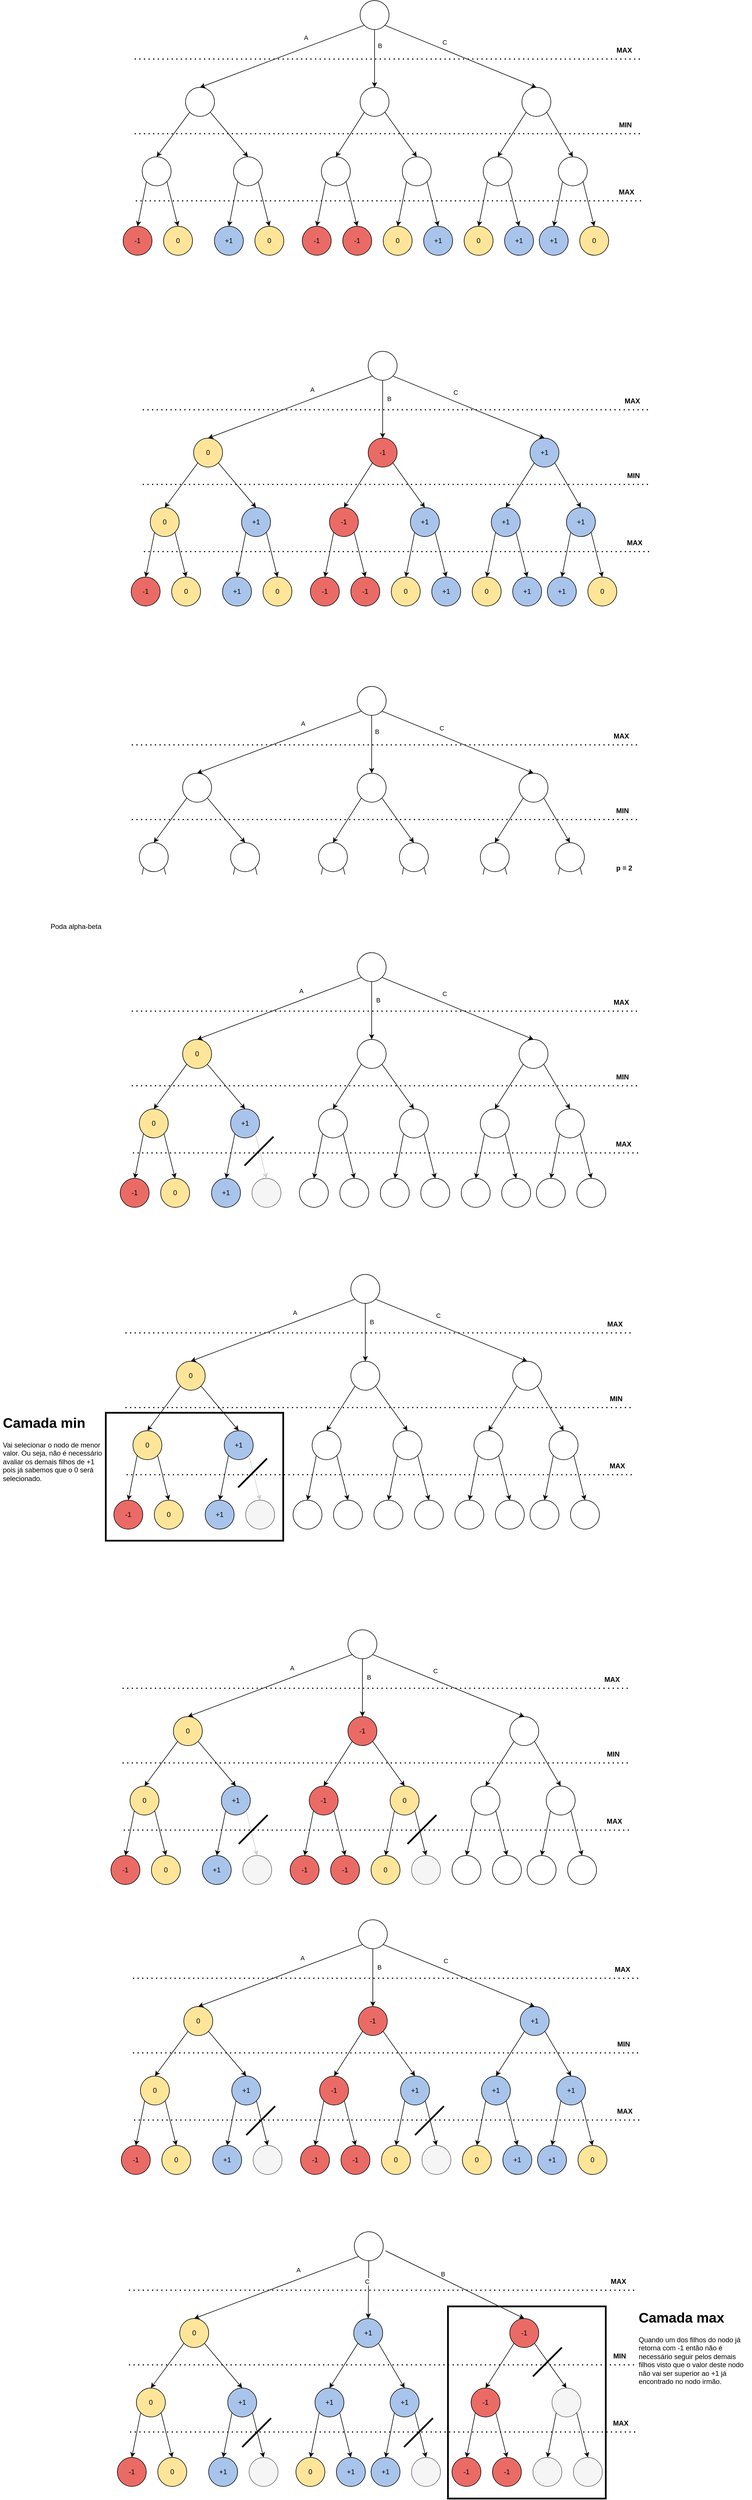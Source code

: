 <mxfile version="16.5.1" type="device"><diagram id="kYTEs3eYMM24-asoLvRX" name="Page-1"><mxGraphModel dx="1822" dy="873" grid="0" gridSize="10" guides="1" tooltips="1" connect="1" arrows="1" fold="1" page="0" pageScale="1" pageWidth="850" pageHeight="1100" math="0" shadow="0"><root><mxCell id="0"/><mxCell id="1" parent="0"/><mxCell id="ogVd7fuViZuXx6rVmIGM-1" value="" style="ellipse;whiteSpace=wrap;html=1;aspect=fixed;" vertex="1" parent="1"><mxGeometry x="430" y="20" width="50" height="50" as="geometry"/></mxCell><mxCell id="ogVd7fuViZuXx6rVmIGM-2" value="" style="ellipse;whiteSpace=wrap;html=1;aspect=fixed;" vertex="1" parent="1"><mxGeometry x="128" y="170" width="50" height="50" as="geometry"/></mxCell><mxCell id="ogVd7fuViZuXx6rVmIGM-3" value="" style="ellipse;whiteSpace=wrap;html=1;aspect=fixed;" vertex="1" parent="1"><mxGeometry x="430" y="170" width="50" height="50" as="geometry"/></mxCell><mxCell id="ogVd7fuViZuXx6rVmIGM-4" value="" style="ellipse;whiteSpace=wrap;html=1;aspect=fixed;" vertex="1" parent="1"><mxGeometry x="710" y="170" width="50" height="50" as="geometry"/></mxCell><mxCell id="ogVd7fuViZuXx6rVmIGM-9" value="" style="ellipse;whiteSpace=wrap;html=1;aspect=fixed;" vertex="1" parent="1"><mxGeometry x="211" y="290" width="50" height="50" as="geometry"/></mxCell><mxCell id="ogVd7fuViZuXx6rVmIGM-16" value="+1" style="ellipse;whiteSpace=wrap;html=1;aspect=fixed;fillColor=#A9C4EB;" vertex="1" parent="1"><mxGeometry x="178" y="410" width="50" height="50" as="geometry"/></mxCell><mxCell id="ogVd7fuViZuXx6rVmIGM-17" value="0" style="ellipse;whiteSpace=wrap;html=1;aspect=fixed;fillColor=#FFE599;" vertex="1" parent="1"><mxGeometry x="248" y="410" width="50" height="50" as="geometry"/></mxCell><mxCell id="ogVd7fuViZuXx6rVmIGM-18" value="" style="endArrow=classic;html=1;rounded=0;exitX=0;exitY=1;exitDx=0;exitDy=0;entryX=0.5;entryY=0;entryDx=0;entryDy=0;" edge="1" parent="1" source="ogVd7fuViZuXx6rVmIGM-9" target="ogVd7fuViZuXx6rVmIGM-16"><mxGeometry width="50" height="50" relative="1" as="geometry"><mxPoint x="400" y="260" as="sourcePoint"/><mxPoint x="450" y="210" as="targetPoint"/></mxGeometry></mxCell><mxCell id="ogVd7fuViZuXx6rVmIGM-19" value="" style="endArrow=classic;html=1;rounded=0;exitX=1;exitY=1;exitDx=0;exitDy=0;entryX=0.5;entryY=0;entryDx=0;entryDy=0;" edge="1" parent="1" source="ogVd7fuViZuXx6rVmIGM-9" target="ogVd7fuViZuXx6rVmIGM-17"><mxGeometry width="50" height="50" relative="1" as="geometry"><mxPoint x="228.322" y="342.678" as="sourcePoint"/><mxPoint x="213" y="420" as="targetPoint"/></mxGeometry></mxCell><mxCell id="ogVd7fuViZuXx6rVmIGM-20" value="" style="ellipse;whiteSpace=wrap;html=1;aspect=fixed;" vertex="1" parent="1"><mxGeometry x="53" y="290" width="50" height="50" as="geometry"/></mxCell><mxCell id="ogVd7fuViZuXx6rVmIGM-21" value="-1" style="ellipse;whiteSpace=wrap;html=1;aspect=fixed;fillColor=#EA6B66;" vertex="1" parent="1"><mxGeometry x="20" y="410" width="50" height="50" as="geometry"/></mxCell><mxCell id="ogVd7fuViZuXx6rVmIGM-22" value="0" style="ellipse;whiteSpace=wrap;html=1;aspect=fixed;fillColor=#FFE599;" vertex="1" parent="1"><mxGeometry x="90" y="410" width="50" height="50" as="geometry"/></mxCell><mxCell id="ogVd7fuViZuXx6rVmIGM-23" value="" style="endArrow=classic;html=1;rounded=0;exitX=0;exitY=1;exitDx=0;exitDy=0;entryX=0.5;entryY=0;entryDx=0;entryDy=0;" edge="1" parent="1" source="ogVd7fuViZuXx6rVmIGM-20" target="ogVd7fuViZuXx6rVmIGM-21"><mxGeometry width="50" height="50" relative="1" as="geometry"><mxPoint x="242" y="260" as="sourcePoint"/><mxPoint x="292" y="210" as="targetPoint"/></mxGeometry></mxCell><mxCell id="ogVd7fuViZuXx6rVmIGM-24" value="" style="endArrow=classic;html=1;rounded=0;exitX=1;exitY=1;exitDx=0;exitDy=0;entryX=0.5;entryY=0;entryDx=0;entryDy=0;" edge="1" parent="1" source="ogVd7fuViZuXx6rVmIGM-20" target="ogVd7fuViZuXx6rVmIGM-22"><mxGeometry width="50" height="50" relative="1" as="geometry"><mxPoint x="70.322" y="342.678" as="sourcePoint"/><mxPoint x="55" y="420" as="targetPoint"/></mxGeometry></mxCell><mxCell id="ogVd7fuViZuXx6rVmIGM-25" value="" style="ellipse;whiteSpace=wrap;html=1;aspect=fixed;" vertex="1" parent="1"><mxGeometry x="363" y="290" width="50" height="50" as="geometry"/></mxCell><mxCell id="ogVd7fuViZuXx6rVmIGM-26" value="-1" style="ellipse;whiteSpace=wrap;html=1;aspect=fixed;fillColor=#EA6B66;" vertex="1" parent="1"><mxGeometry x="330" y="410" width="50" height="50" as="geometry"/></mxCell><mxCell id="ogVd7fuViZuXx6rVmIGM-27" value="-1" style="ellipse;whiteSpace=wrap;html=1;aspect=fixed;fillColor=#EA6B66;" vertex="1" parent="1"><mxGeometry x="400" y="410" width="50" height="50" as="geometry"/></mxCell><mxCell id="ogVd7fuViZuXx6rVmIGM-28" value="" style="endArrow=classic;html=1;rounded=0;exitX=0;exitY=1;exitDx=0;exitDy=0;entryX=0.5;entryY=0;entryDx=0;entryDy=0;" edge="1" parent="1" source="ogVd7fuViZuXx6rVmIGM-25" target="ogVd7fuViZuXx6rVmIGM-26"><mxGeometry width="50" height="50" relative="1" as="geometry"><mxPoint x="552" y="260" as="sourcePoint"/><mxPoint x="602" y="210" as="targetPoint"/></mxGeometry></mxCell><mxCell id="ogVd7fuViZuXx6rVmIGM-29" value="" style="endArrow=classic;html=1;rounded=0;exitX=1;exitY=1;exitDx=0;exitDy=0;entryX=0.5;entryY=0;entryDx=0;entryDy=0;" edge="1" parent="1" source="ogVd7fuViZuXx6rVmIGM-25" target="ogVd7fuViZuXx6rVmIGM-27"><mxGeometry width="50" height="50" relative="1" as="geometry"><mxPoint x="380.322" y="342.678" as="sourcePoint"/><mxPoint x="365" y="420" as="targetPoint"/></mxGeometry></mxCell><mxCell id="ogVd7fuViZuXx6rVmIGM-30" value="" style="ellipse;whiteSpace=wrap;html=1;aspect=fixed;" vertex="1" parent="1"><mxGeometry x="503" y="290" width="50" height="50" as="geometry"/></mxCell><mxCell id="ogVd7fuViZuXx6rVmIGM-31" value="0" style="ellipse;whiteSpace=wrap;html=1;aspect=fixed;fillColor=#FFE599;" vertex="1" parent="1"><mxGeometry x="470" y="410" width="50" height="50" as="geometry"/></mxCell><mxCell id="ogVd7fuViZuXx6rVmIGM-32" value="+1" style="ellipse;whiteSpace=wrap;html=1;aspect=fixed;fillColor=#A9C4EB;" vertex="1" parent="1"><mxGeometry x="540" y="410" width="50" height="50" as="geometry"/></mxCell><mxCell id="ogVd7fuViZuXx6rVmIGM-33" value="" style="endArrow=classic;html=1;rounded=0;exitX=0;exitY=1;exitDx=0;exitDy=0;entryX=0.5;entryY=0;entryDx=0;entryDy=0;" edge="1" parent="1" source="ogVd7fuViZuXx6rVmIGM-30" target="ogVd7fuViZuXx6rVmIGM-31"><mxGeometry width="50" height="50" relative="1" as="geometry"><mxPoint x="692" y="260" as="sourcePoint"/><mxPoint x="742" y="210" as="targetPoint"/></mxGeometry></mxCell><mxCell id="ogVd7fuViZuXx6rVmIGM-34" value="" style="endArrow=classic;html=1;rounded=0;exitX=1;exitY=1;exitDx=0;exitDy=0;entryX=0.5;entryY=0;entryDx=0;entryDy=0;" edge="1" parent="1" source="ogVd7fuViZuXx6rVmIGM-30" target="ogVd7fuViZuXx6rVmIGM-32"><mxGeometry width="50" height="50" relative="1" as="geometry"><mxPoint x="520.322" y="342.678" as="sourcePoint"/><mxPoint x="505" y="420" as="targetPoint"/></mxGeometry></mxCell><mxCell id="ogVd7fuViZuXx6rVmIGM-35" value="" style="ellipse;whiteSpace=wrap;html=1;aspect=fixed;" vertex="1" parent="1"><mxGeometry x="643" y="290" width="50" height="50" as="geometry"/></mxCell><mxCell id="ogVd7fuViZuXx6rVmIGM-36" value="0" style="ellipse;whiteSpace=wrap;html=1;aspect=fixed;fillColor=#FFE599;" vertex="1" parent="1"><mxGeometry x="610" y="410" width="50" height="50" as="geometry"/></mxCell><mxCell id="ogVd7fuViZuXx6rVmIGM-37" value="+1" style="ellipse;whiteSpace=wrap;html=1;aspect=fixed;fillColor=#A9C4EB;" vertex="1" parent="1"><mxGeometry x="680" y="410" width="50" height="50" as="geometry"/></mxCell><mxCell id="ogVd7fuViZuXx6rVmIGM-38" value="" style="endArrow=classic;html=1;rounded=0;exitX=0;exitY=1;exitDx=0;exitDy=0;entryX=0.5;entryY=0;entryDx=0;entryDy=0;" edge="1" parent="1" source="ogVd7fuViZuXx6rVmIGM-35" target="ogVd7fuViZuXx6rVmIGM-36"><mxGeometry width="50" height="50" relative="1" as="geometry"><mxPoint x="832" y="260" as="sourcePoint"/><mxPoint x="882" y="210" as="targetPoint"/></mxGeometry></mxCell><mxCell id="ogVd7fuViZuXx6rVmIGM-39" value="" style="endArrow=classic;html=1;rounded=0;exitX=1;exitY=1;exitDx=0;exitDy=0;entryX=0.5;entryY=0;entryDx=0;entryDy=0;" edge="1" parent="1" source="ogVd7fuViZuXx6rVmIGM-35" target="ogVd7fuViZuXx6rVmIGM-37"><mxGeometry width="50" height="50" relative="1" as="geometry"><mxPoint x="660.322" y="342.678" as="sourcePoint"/><mxPoint x="645" y="420" as="targetPoint"/></mxGeometry></mxCell><mxCell id="ogVd7fuViZuXx6rVmIGM-40" value="" style="ellipse;whiteSpace=wrap;html=1;aspect=fixed;" vertex="1" parent="1"><mxGeometry x="773" y="290" width="50" height="50" as="geometry"/></mxCell><mxCell id="ogVd7fuViZuXx6rVmIGM-41" value="+1" style="ellipse;whiteSpace=wrap;html=1;aspect=fixed;fillColor=#A9C4EB;" vertex="1" parent="1"><mxGeometry x="740" y="410" width="50" height="50" as="geometry"/></mxCell><mxCell id="ogVd7fuViZuXx6rVmIGM-42" value="0" style="ellipse;whiteSpace=wrap;html=1;aspect=fixed;fillColor=#FFE599;" vertex="1" parent="1"><mxGeometry x="810" y="410" width="50" height="50" as="geometry"/></mxCell><mxCell id="ogVd7fuViZuXx6rVmIGM-43" value="" style="endArrow=classic;html=1;rounded=0;exitX=0;exitY=1;exitDx=0;exitDy=0;entryX=0.5;entryY=0;entryDx=0;entryDy=0;" edge="1" parent="1" source="ogVd7fuViZuXx6rVmIGM-40" target="ogVd7fuViZuXx6rVmIGM-41"><mxGeometry width="50" height="50" relative="1" as="geometry"><mxPoint x="962" y="260" as="sourcePoint"/><mxPoint x="1012" y="210" as="targetPoint"/></mxGeometry></mxCell><mxCell id="ogVd7fuViZuXx6rVmIGM-44" value="" style="endArrow=classic;html=1;rounded=0;exitX=1;exitY=1;exitDx=0;exitDy=0;entryX=0.5;entryY=0;entryDx=0;entryDy=0;" edge="1" parent="1" source="ogVd7fuViZuXx6rVmIGM-40" target="ogVd7fuViZuXx6rVmIGM-42"><mxGeometry width="50" height="50" relative="1" as="geometry"><mxPoint x="790.322" y="342.678" as="sourcePoint"/><mxPoint x="775" y="420" as="targetPoint"/></mxGeometry></mxCell><mxCell id="ogVd7fuViZuXx6rVmIGM-45" value="" style="endArrow=classic;html=1;rounded=0;exitX=0;exitY=1;exitDx=0;exitDy=0;entryX=0.5;entryY=0;entryDx=0;entryDy=0;" edge="1" parent="1" source="ogVd7fuViZuXx6rVmIGM-2" target="ogVd7fuViZuXx6rVmIGM-20"><mxGeometry width="50" height="50" relative="1" as="geometry"><mxPoint x="400" y="260" as="sourcePoint"/><mxPoint x="450" y="210" as="targetPoint"/></mxGeometry></mxCell><mxCell id="ogVd7fuViZuXx6rVmIGM-46" value="" style="endArrow=classic;html=1;rounded=0;exitX=1;exitY=1;exitDx=0;exitDy=0;entryX=0.5;entryY=0;entryDx=0;entryDy=0;" edge="1" parent="1" source="ogVd7fuViZuXx6rVmIGM-2" target="ogVd7fuViZuXx6rVmIGM-9"><mxGeometry width="50" height="50" relative="1" as="geometry"><mxPoint x="400" y="260" as="sourcePoint"/><mxPoint x="450" y="210" as="targetPoint"/></mxGeometry></mxCell><mxCell id="ogVd7fuViZuXx6rVmIGM-47" value="" style="endArrow=classic;html=1;rounded=0;exitX=0;exitY=1;exitDx=0;exitDy=0;entryX=0.5;entryY=0;entryDx=0;entryDy=0;" edge="1" parent="1" source="ogVd7fuViZuXx6rVmIGM-4" target="ogVd7fuViZuXx6rVmIGM-35"><mxGeometry width="50" height="50" relative="1" as="geometry"><mxPoint x="400" y="260" as="sourcePoint"/><mxPoint x="450" y="210" as="targetPoint"/></mxGeometry></mxCell><mxCell id="ogVd7fuViZuXx6rVmIGM-48" value="" style="endArrow=classic;html=1;rounded=0;exitX=1;exitY=1;exitDx=0;exitDy=0;entryX=0.5;entryY=0;entryDx=0;entryDy=0;" edge="1" parent="1" source="ogVd7fuViZuXx6rVmIGM-4" target="ogVd7fuViZuXx6rVmIGM-40"><mxGeometry width="50" height="50" relative="1" as="geometry"><mxPoint x="400" y="260" as="sourcePoint"/><mxPoint x="450" y="210" as="targetPoint"/></mxGeometry></mxCell><mxCell id="ogVd7fuViZuXx6rVmIGM-49" value="" style="endArrow=classic;html=1;rounded=0;entryX=0.5;entryY=0;entryDx=0;entryDy=0;exitX=0;exitY=1;exitDx=0;exitDy=0;" edge="1" parent="1" source="ogVd7fuViZuXx6rVmIGM-3" target="ogVd7fuViZuXx6rVmIGM-25"><mxGeometry width="50" height="50" relative="1" as="geometry"><mxPoint x="370" y="210" as="sourcePoint"/><mxPoint x="450" y="210" as="targetPoint"/></mxGeometry></mxCell><mxCell id="ogVd7fuViZuXx6rVmIGM-50" value="" style="endArrow=classic;html=1;rounded=0;entryX=0.5;entryY=0;entryDx=0;entryDy=0;exitX=1;exitY=1;exitDx=0;exitDy=0;" edge="1" parent="1" source="ogVd7fuViZuXx6rVmIGM-3" target="ogVd7fuViZuXx6rVmIGM-30"><mxGeometry width="50" height="50" relative="1" as="geometry"><mxPoint x="400" y="260" as="sourcePoint"/><mxPoint x="450" y="210" as="targetPoint"/></mxGeometry></mxCell><mxCell id="ogVd7fuViZuXx6rVmIGM-51" value="A" style="endArrow=classic;html=1;rounded=0;exitX=0;exitY=1;exitDx=0;exitDy=0;entryX=0.5;entryY=0;entryDx=0;entryDy=0;" edge="1" parent="1" source="ogVd7fuViZuXx6rVmIGM-1" target="ogVd7fuViZuXx6rVmIGM-2"><mxGeometry x="-0.327" y="-16" width="50" height="50" relative="1" as="geometry"><mxPoint x="400" y="260" as="sourcePoint"/><mxPoint x="450" y="210" as="targetPoint"/><mxPoint as="offset"/></mxGeometry></mxCell><mxCell id="ogVd7fuViZuXx6rVmIGM-52" value="" style="endArrow=classic;html=1;rounded=0;entryX=0.5;entryY=0;entryDx=0;entryDy=0;" edge="1" parent="1" target="ogVd7fuViZuXx6rVmIGM-3"><mxGeometry width="50" height="50" relative="1" as="geometry"><mxPoint x="455" y="70" as="sourcePoint"/><mxPoint x="163" y="180" as="targetPoint"/></mxGeometry></mxCell><mxCell id="ogVd7fuViZuXx6rVmIGM-113" value="B" style="edgeLabel;html=1;align=center;verticalAlign=middle;resizable=0;points=[];fontColor=#000000;" vertex="1" connectable="0" parent="ogVd7fuViZuXx6rVmIGM-52"><mxGeometry x="-0.36" y="-2" relative="1" as="geometry"><mxPoint x="11" y="-4" as="offset"/></mxGeometry></mxCell><mxCell id="ogVd7fuViZuXx6rVmIGM-53" value="" style="endArrow=classic;html=1;rounded=0;exitX=1;exitY=1;exitDx=0;exitDy=0;entryX=0.5;entryY=0;entryDx=0;entryDy=0;" edge="1" parent="1" source="ogVd7fuViZuXx6rVmIGM-1" target="ogVd7fuViZuXx6rVmIGM-4"><mxGeometry width="50" height="50" relative="1" as="geometry"><mxPoint x="400" y="260" as="sourcePoint"/><mxPoint x="450" y="210" as="targetPoint"/></mxGeometry></mxCell><mxCell id="ogVd7fuViZuXx6rVmIGM-115" value="C" style="edgeLabel;html=1;align=center;verticalAlign=middle;resizable=0;points=[];fontColor=#000000;" vertex="1" connectable="0" parent="ogVd7fuViZuXx6rVmIGM-53"><mxGeometry x="-0.241" y="-1" relative="1" as="geometry"><mxPoint x="4" y="-13" as="offset"/></mxGeometry></mxCell><mxCell id="ogVd7fuViZuXx6rVmIGM-57" value="" style="endArrow=none;dashed=1;html=1;dashPattern=1 3;strokeWidth=2;rounded=0;" edge="1" parent="1"><mxGeometry width="50" height="50" relative="1" as="geometry"><mxPoint x="40" y="121" as="sourcePoint"/><mxPoint x="920" y="121" as="targetPoint"/></mxGeometry></mxCell><mxCell id="ogVd7fuViZuXx6rVmIGM-58" value="&lt;b&gt;MAX&lt;/b&gt;" style="text;html=1;strokeColor=none;fillColor=none;align=center;verticalAlign=middle;whiteSpace=wrap;rounded=0;" vertex="1" parent="1"><mxGeometry x="857" y="91" width="60" height="30" as="geometry"/></mxCell><mxCell id="ogVd7fuViZuXx6rVmIGM-59" value="" style="endArrow=none;dashed=1;html=1;dashPattern=1 3;strokeWidth=2;rounded=0;" edge="1" parent="1"><mxGeometry width="50" height="50" relative="1" as="geometry"><mxPoint x="40" y="250" as="sourcePoint"/><mxPoint x="920" y="250" as="targetPoint"/></mxGeometry></mxCell><mxCell id="ogVd7fuViZuXx6rVmIGM-60" value="&lt;b&gt;MIN&lt;/b&gt;" style="text;html=1;strokeColor=none;fillColor=none;align=center;verticalAlign=middle;whiteSpace=wrap;rounded=0;" vertex="1" parent="1"><mxGeometry x="859" y="220" width="60" height="30" as="geometry"/></mxCell><mxCell id="ogVd7fuViZuXx6rVmIGM-61" value="" style="endArrow=none;dashed=1;html=1;dashPattern=1 3;strokeWidth=2;rounded=0;" edge="1" parent="1"><mxGeometry width="50" height="50" relative="1" as="geometry"><mxPoint x="42" y="366" as="sourcePoint"/><mxPoint x="922" y="366" as="targetPoint"/></mxGeometry></mxCell><mxCell id="ogVd7fuViZuXx6rVmIGM-62" value="&lt;b&gt;MAX&lt;/b&gt;" style="text;html=1;strokeColor=none;fillColor=none;align=center;verticalAlign=middle;whiteSpace=wrap;rounded=0;" vertex="1" parent="1"><mxGeometry x="861" y="336" width="60" height="30" as="geometry"/></mxCell><mxCell id="ogVd7fuViZuXx6rVmIGM-63" value="" style="ellipse;whiteSpace=wrap;html=1;aspect=fixed;" vertex="1" parent="1"><mxGeometry x="444" y="626" width="50" height="50" as="geometry"/></mxCell><mxCell id="ogVd7fuViZuXx6rVmIGM-64" value="0" style="ellipse;whiteSpace=wrap;html=1;aspect=fixed;fillColor=#FFE599;" vertex="1" parent="1"><mxGeometry x="142" y="776" width="50" height="50" as="geometry"/></mxCell><mxCell id="ogVd7fuViZuXx6rVmIGM-65" value="-1" style="ellipse;whiteSpace=wrap;html=1;aspect=fixed;fillColor=#EA6B66;" vertex="1" parent="1"><mxGeometry x="444" y="776" width="50" height="50" as="geometry"/></mxCell><mxCell id="ogVd7fuViZuXx6rVmIGM-66" value="+1" style="ellipse;whiteSpace=wrap;html=1;aspect=fixed;fillColor=#A9C4EB;" vertex="1" parent="1"><mxGeometry x="724" y="776" width="50" height="50" as="geometry"/></mxCell><mxCell id="ogVd7fuViZuXx6rVmIGM-67" value="+1" style="ellipse;whiteSpace=wrap;html=1;aspect=fixed;fontColor=#000000;fillColor=#A9C4EB;" vertex="1" parent="1"><mxGeometry x="225" y="896" width="50" height="50" as="geometry"/></mxCell><mxCell id="ogVd7fuViZuXx6rVmIGM-68" value="+1" style="ellipse;whiteSpace=wrap;html=1;aspect=fixed;fillColor=#A9C4EB;" vertex="1" parent="1"><mxGeometry x="192" y="1016" width="50" height="50" as="geometry"/></mxCell><mxCell id="ogVd7fuViZuXx6rVmIGM-69" value="0" style="ellipse;whiteSpace=wrap;html=1;aspect=fixed;fillColor=#FFE599;" vertex="1" parent="1"><mxGeometry x="262" y="1016" width="50" height="50" as="geometry"/></mxCell><mxCell id="ogVd7fuViZuXx6rVmIGM-70" value="" style="endArrow=classic;html=1;rounded=0;exitX=0;exitY=1;exitDx=0;exitDy=0;entryX=0.5;entryY=0;entryDx=0;entryDy=0;" edge="1" parent="1" source="ogVd7fuViZuXx6rVmIGM-67" target="ogVd7fuViZuXx6rVmIGM-68"><mxGeometry width="50" height="50" relative="1" as="geometry"><mxPoint x="414" y="866" as="sourcePoint"/><mxPoint x="464" y="816" as="targetPoint"/></mxGeometry></mxCell><mxCell id="ogVd7fuViZuXx6rVmIGM-71" value="" style="endArrow=classic;html=1;rounded=0;exitX=1;exitY=1;exitDx=0;exitDy=0;entryX=0.5;entryY=0;entryDx=0;entryDy=0;" edge="1" parent="1" source="ogVd7fuViZuXx6rVmIGM-67" target="ogVd7fuViZuXx6rVmIGM-69"><mxGeometry width="50" height="50" relative="1" as="geometry"><mxPoint x="242.322" y="948.678" as="sourcePoint"/><mxPoint x="227" y="1026" as="targetPoint"/></mxGeometry></mxCell><mxCell id="ogVd7fuViZuXx6rVmIGM-72" value="0" style="ellipse;whiteSpace=wrap;html=1;aspect=fixed;fontColor=#000000;fillColor=#FFE599;" vertex="1" parent="1"><mxGeometry x="67" y="896" width="50" height="50" as="geometry"/></mxCell><mxCell id="ogVd7fuViZuXx6rVmIGM-73" value="-1" style="ellipse;whiteSpace=wrap;html=1;aspect=fixed;fillColor=#EA6B66;" vertex="1" parent="1"><mxGeometry x="34" y="1016" width="50" height="50" as="geometry"/></mxCell><mxCell id="ogVd7fuViZuXx6rVmIGM-74" value="0" style="ellipse;whiteSpace=wrap;html=1;aspect=fixed;fillColor=#FFE599;strokeColor=#000000;" vertex="1" parent="1"><mxGeometry x="104" y="1016" width="50" height="50" as="geometry"/></mxCell><mxCell id="ogVd7fuViZuXx6rVmIGM-75" value="" style="endArrow=classic;html=1;rounded=0;exitX=0;exitY=1;exitDx=0;exitDy=0;entryX=0.5;entryY=0;entryDx=0;entryDy=0;" edge="1" parent="1" source="ogVd7fuViZuXx6rVmIGM-72" target="ogVd7fuViZuXx6rVmIGM-73"><mxGeometry width="50" height="50" relative="1" as="geometry"><mxPoint x="256" y="866" as="sourcePoint"/><mxPoint x="306" y="816" as="targetPoint"/></mxGeometry></mxCell><mxCell id="ogVd7fuViZuXx6rVmIGM-76" value="" style="endArrow=classic;html=1;rounded=0;exitX=1;exitY=1;exitDx=0;exitDy=0;entryX=0.5;entryY=0;entryDx=0;entryDy=0;" edge="1" parent="1" source="ogVd7fuViZuXx6rVmIGM-72" target="ogVd7fuViZuXx6rVmIGM-74"><mxGeometry width="50" height="50" relative="1" as="geometry"><mxPoint x="84.322" y="948.678" as="sourcePoint"/><mxPoint x="69" y="1026" as="targetPoint"/></mxGeometry></mxCell><mxCell id="ogVd7fuViZuXx6rVmIGM-77" value="-1" style="ellipse;whiteSpace=wrap;html=1;aspect=fixed;fontColor=#000000;fillColor=#EA6B66;" vertex="1" parent="1"><mxGeometry x="377" y="896" width="50" height="50" as="geometry"/></mxCell><mxCell id="ogVd7fuViZuXx6rVmIGM-78" value="-1" style="ellipse;whiteSpace=wrap;html=1;aspect=fixed;fillColor=#EA6B66;" vertex="1" parent="1"><mxGeometry x="344" y="1016" width="50" height="50" as="geometry"/></mxCell><mxCell id="ogVd7fuViZuXx6rVmIGM-79" value="-1" style="ellipse;whiteSpace=wrap;html=1;aspect=fixed;fillColor=#EA6B66;" vertex="1" parent="1"><mxGeometry x="414" y="1016" width="50" height="50" as="geometry"/></mxCell><mxCell id="ogVd7fuViZuXx6rVmIGM-80" value="" style="endArrow=classic;html=1;rounded=0;exitX=0;exitY=1;exitDx=0;exitDy=0;entryX=0.5;entryY=0;entryDx=0;entryDy=0;" edge="1" parent="1" source="ogVd7fuViZuXx6rVmIGM-77" target="ogVd7fuViZuXx6rVmIGM-78"><mxGeometry width="50" height="50" relative="1" as="geometry"><mxPoint x="566" y="866" as="sourcePoint"/><mxPoint x="616" y="816" as="targetPoint"/></mxGeometry></mxCell><mxCell id="ogVd7fuViZuXx6rVmIGM-81" value="" style="endArrow=classic;html=1;rounded=0;exitX=1;exitY=1;exitDx=0;exitDy=0;entryX=0.5;entryY=0;entryDx=0;entryDy=0;" edge="1" parent="1" source="ogVd7fuViZuXx6rVmIGM-77" target="ogVd7fuViZuXx6rVmIGM-79"><mxGeometry width="50" height="50" relative="1" as="geometry"><mxPoint x="394.322" y="948.678" as="sourcePoint"/><mxPoint x="379" y="1026" as="targetPoint"/></mxGeometry></mxCell><mxCell id="ogVd7fuViZuXx6rVmIGM-82" value="+1" style="ellipse;whiteSpace=wrap;html=1;aspect=fixed;fontColor=#000000;fillColor=#A9C4EB;" vertex="1" parent="1"><mxGeometry x="517" y="896" width="50" height="50" as="geometry"/></mxCell><mxCell id="ogVd7fuViZuXx6rVmIGM-83" value="0" style="ellipse;whiteSpace=wrap;html=1;aspect=fixed;fillColor=#FFE599;" vertex="1" parent="1"><mxGeometry x="484" y="1016" width="50" height="50" as="geometry"/></mxCell><mxCell id="ogVd7fuViZuXx6rVmIGM-84" value="+1" style="ellipse;whiteSpace=wrap;html=1;aspect=fixed;fillColor=#A9C4EB;" vertex="1" parent="1"><mxGeometry x="554" y="1016" width="50" height="50" as="geometry"/></mxCell><mxCell id="ogVd7fuViZuXx6rVmIGM-85" value="" style="endArrow=classic;html=1;rounded=0;exitX=0;exitY=1;exitDx=0;exitDy=0;entryX=0.5;entryY=0;entryDx=0;entryDy=0;" edge="1" parent="1" source="ogVd7fuViZuXx6rVmIGM-82" target="ogVd7fuViZuXx6rVmIGM-83"><mxGeometry width="50" height="50" relative="1" as="geometry"><mxPoint x="706" y="866" as="sourcePoint"/><mxPoint x="756" y="816" as="targetPoint"/></mxGeometry></mxCell><mxCell id="ogVd7fuViZuXx6rVmIGM-86" value="" style="endArrow=classic;html=1;rounded=0;exitX=1;exitY=1;exitDx=0;exitDy=0;entryX=0.5;entryY=0;entryDx=0;entryDy=0;" edge="1" parent="1" source="ogVd7fuViZuXx6rVmIGM-82" target="ogVd7fuViZuXx6rVmIGM-84"><mxGeometry width="50" height="50" relative="1" as="geometry"><mxPoint x="534.322" y="948.678" as="sourcePoint"/><mxPoint x="519" y="1026" as="targetPoint"/></mxGeometry></mxCell><mxCell id="ogVd7fuViZuXx6rVmIGM-87" value="+1" style="ellipse;whiteSpace=wrap;html=1;aspect=fixed;fontColor=#000000;fillColor=#A9C4EB;" vertex="1" parent="1"><mxGeometry x="657" y="896" width="50" height="50" as="geometry"/></mxCell><mxCell id="ogVd7fuViZuXx6rVmIGM-88" value="0" style="ellipse;whiteSpace=wrap;html=1;aspect=fixed;fillColor=#FFE599;" vertex="1" parent="1"><mxGeometry x="624" y="1016" width="50" height="50" as="geometry"/></mxCell><mxCell id="ogVd7fuViZuXx6rVmIGM-89" value="+1" style="ellipse;whiteSpace=wrap;html=1;aspect=fixed;fillColor=#A9C4EB;" vertex="1" parent="1"><mxGeometry x="694" y="1016" width="50" height="50" as="geometry"/></mxCell><mxCell id="ogVd7fuViZuXx6rVmIGM-90" value="" style="endArrow=classic;html=1;rounded=0;exitX=0;exitY=1;exitDx=0;exitDy=0;entryX=0.5;entryY=0;entryDx=0;entryDy=0;" edge="1" parent="1" source="ogVd7fuViZuXx6rVmIGM-87" target="ogVd7fuViZuXx6rVmIGM-88"><mxGeometry width="50" height="50" relative="1" as="geometry"><mxPoint x="846" y="866" as="sourcePoint"/><mxPoint x="896" y="816" as="targetPoint"/></mxGeometry></mxCell><mxCell id="ogVd7fuViZuXx6rVmIGM-91" value="" style="endArrow=classic;html=1;rounded=0;exitX=1;exitY=1;exitDx=0;exitDy=0;entryX=0.5;entryY=0;entryDx=0;entryDy=0;" edge="1" parent="1" source="ogVd7fuViZuXx6rVmIGM-87" target="ogVd7fuViZuXx6rVmIGM-89"><mxGeometry width="50" height="50" relative="1" as="geometry"><mxPoint x="674.322" y="948.678" as="sourcePoint"/><mxPoint x="659" y="1026" as="targetPoint"/></mxGeometry></mxCell><mxCell id="ogVd7fuViZuXx6rVmIGM-92" value="+1" style="ellipse;whiteSpace=wrap;html=1;aspect=fixed;fontColor=#000000;fillColor=#A9C4EB;" vertex="1" parent="1"><mxGeometry x="787" y="896" width="50" height="50" as="geometry"/></mxCell><mxCell id="ogVd7fuViZuXx6rVmIGM-93" value="+1" style="ellipse;whiteSpace=wrap;html=1;aspect=fixed;fillColor=#A9C4EB;" vertex="1" parent="1"><mxGeometry x="754" y="1016" width="50" height="50" as="geometry"/></mxCell><mxCell id="ogVd7fuViZuXx6rVmIGM-94" value="0" style="ellipse;whiteSpace=wrap;html=1;aspect=fixed;fillColor=#FFE599;" vertex="1" parent="1"><mxGeometry x="824" y="1016" width="50" height="50" as="geometry"/></mxCell><mxCell id="ogVd7fuViZuXx6rVmIGM-95" value="" style="endArrow=classic;html=1;rounded=0;exitX=0;exitY=1;exitDx=0;exitDy=0;entryX=0.5;entryY=0;entryDx=0;entryDy=0;" edge="1" parent="1" source="ogVd7fuViZuXx6rVmIGM-92" target="ogVd7fuViZuXx6rVmIGM-93"><mxGeometry width="50" height="50" relative="1" as="geometry"><mxPoint x="976" y="866" as="sourcePoint"/><mxPoint x="1026" y="816" as="targetPoint"/></mxGeometry></mxCell><mxCell id="ogVd7fuViZuXx6rVmIGM-96" value="" style="endArrow=classic;html=1;rounded=0;exitX=1;exitY=1;exitDx=0;exitDy=0;entryX=0.5;entryY=0;entryDx=0;entryDy=0;" edge="1" parent="1" source="ogVd7fuViZuXx6rVmIGM-92" target="ogVd7fuViZuXx6rVmIGM-94"><mxGeometry width="50" height="50" relative="1" as="geometry"><mxPoint x="804.322" y="948.678" as="sourcePoint"/><mxPoint x="789" y="1026" as="targetPoint"/></mxGeometry></mxCell><mxCell id="ogVd7fuViZuXx6rVmIGM-97" value="" style="endArrow=classic;html=1;rounded=0;exitX=0;exitY=1;exitDx=0;exitDy=0;entryX=0.5;entryY=0;entryDx=0;entryDy=0;" edge="1" parent="1" source="ogVd7fuViZuXx6rVmIGM-64" target="ogVd7fuViZuXx6rVmIGM-72"><mxGeometry width="50" height="50" relative="1" as="geometry"><mxPoint x="414" y="866" as="sourcePoint"/><mxPoint x="464" y="816" as="targetPoint"/></mxGeometry></mxCell><mxCell id="ogVd7fuViZuXx6rVmIGM-98" value="" style="endArrow=classic;html=1;rounded=0;exitX=1;exitY=1;exitDx=0;exitDy=0;entryX=0.5;entryY=0;entryDx=0;entryDy=0;" edge="1" parent="1" source="ogVd7fuViZuXx6rVmIGM-64" target="ogVd7fuViZuXx6rVmIGM-67"><mxGeometry width="50" height="50" relative="1" as="geometry"><mxPoint x="414" y="866" as="sourcePoint"/><mxPoint x="464" y="816" as="targetPoint"/></mxGeometry></mxCell><mxCell id="ogVd7fuViZuXx6rVmIGM-99" value="" style="endArrow=classic;html=1;rounded=0;exitX=0;exitY=1;exitDx=0;exitDy=0;entryX=0.5;entryY=0;entryDx=0;entryDy=0;" edge="1" parent="1" source="ogVd7fuViZuXx6rVmIGM-66" target="ogVd7fuViZuXx6rVmIGM-87"><mxGeometry width="50" height="50" relative="1" as="geometry"><mxPoint x="414" y="866" as="sourcePoint"/><mxPoint x="464" y="816" as="targetPoint"/></mxGeometry></mxCell><mxCell id="ogVd7fuViZuXx6rVmIGM-100" value="" style="endArrow=classic;html=1;rounded=0;exitX=1;exitY=1;exitDx=0;exitDy=0;entryX=0.5;entryY=0;entryDx=0;entryDy=0;" edge="1" parent="1" source="ogVd7fuViZuXx6rVmIGM-66" target="ogVd7fuViZuXx6rVmIGM-92"><mxGeometry width="50" height="50" relative="1" as="geometry"><mxPoint x="414" y="866" as="sourcePoint"/><mxPoint x="464" y="816" as="targetPoint"/></mxGeometry></mxCell><mxCell id="ogVd7fuViZuXx6rVmIGM-101" value="" style="endArrow=classic;html=1;rounded=0;entryX=0.5;entryY=0;entryDx=0;entryDy=0;exitX=0;exitY=1;exitDx=0;exitDy=0;" edge="1" parent="1" source="ogVd7fuViZuXx6rVmIGM-65" target="ogVd7fuViZuXx6rVmIGM-77"><mxGeometry width="50" height="50" relative="1" as="geometry"><mxPoint x="384" y="816" as="sourcePoint"/><mxPoint x="464" y="816" as="targetPoint"/></mxGeometry></mxCell><mxCell id="ogVd7fuViZuXx6rVmIGM-102" value="" style="endArrow=classic;html=1;rounded=0;entryX=0.5;entryY=0;entryDx=0;entryDy=0;exitX=1;exitY=1;exitDx=0;exitDy=0;" edge="1" parent="1" source="ogVd7fuViZuXx6rVmIGM-65" target="ogVd7fuViZuXx6rVmIGM-82"><mxGeometry width="50" height="50" relative="1" as="geometry"><mxPoint x="414" y="866" as="sourcePoint"/><mxPoint x="464" y="816" as="targetPoint"/></mxGeometry></mxCell><mxCell id="ogVd7fuViZuXx6rVmIGM-103" value="" style="endArrow=classic;html=1;rounded=0;exitX=0;exitY=1;exitDx=0;exitDy=0;entryX=0.5;entryY=0;entryDx=0;entryDy=0;" edge="1" parent="1" source="ogVd7fuViZuXx6rVmIGM-63" target="ogVd7fuViZuXx6rVmIGM-64"><mxGeometry width="50" height="50" relative="1" as="geometry"><mxPoint x="414" y="866" as="sourcePoint"/><mxPoint x="464" y="816" as="targetPoint"/></mxGeometry></mxCell><mxCell id="ogVd7fuViZuXx6rVmIGM-112" value="A" style="edgeLabel;html=1;align=center;verticalAlign=middle;resizable=0;points=[];fontColor=#000000;" vertex="1" connectable="0" parent="ogVd7fuViZuXx6rVmIGM-103"><mxGeometry x="-0.116" y="1" relative="1" as="geometry"><mxPoint x="21" y="-25" as="offset"/></mxGeometry></mxCell><mxCell id="ogVd7fuViZuXx6rVmIGM-104" value="" style="endArrow=classic;html=1;rounded=0;entryX=0.5;entryY=0;entryDx=0;entryDy=0;" edge="1" parent="1" target="ogVd7fuViZuXx6rVmIGM-65"><mxGeometry width="50" height="50" relative="1" as="geometry"><mxPoint x="469" y="676" as="sourcePoint"/><mxPoint x="177" y="786" as="targetPoint"/></mxGeometry></mxCell><mxCell id="ogVd7fuViZuXx6rVmIGM-114" value="B" style="edgeLabel;html=1;align=center;verticalAlign=middle;resizable=0;points=[];fontColor=#000000;" vertex="1" connectable="0" parent="ogVd7fuViZuXx6rVmIGM-104"><mxGeometry x="-0.28" y="-2" relative="1" as="geometry"><mxPoint x="13" y="-4" as="offset"/></mxGeometry></mxCell><mxCell id="ogVd7fuViZuXx6rVmIGM-105" value="" style="endArrow=classic;html=1;rounded=0;exitX=1;exitY=1;exitDx=0;exitDy=0;entryX=0.5;entryY=0;entryDx=0;entryDy=0;" edge="1" parent="1" source="ogVd7fuViZuXx6rVmIGM-63" target="ogVd7fuViZuXx6rVmIGM-66"><mxGeometry width="50" height="50" relative="1" as="geometry"><mxPoint x="414" y="866" as="sourcePoint"/><mxPoint x="464" y="816" as="targetPoint"/></mxGeometry></mxCell><mxCell id="ogVd7fuViZuXx6rVmIGM-116" value="C" style="edgeLabel;html=1;align=center;verticalAlign=middle;resizable=0;points=[];fontColor=#000000;" vertex="1" connectable="0" parent="ogVd7fuViZuXx6rVmIGM-105"><mxGeometry x="-0.196" relative="1" as="geometry"><mxPoint x="3" y="-15" as="offset"/></mxGeometry></mxCell><mxCell id="ogVd7fuViZuXx6rVmIGM-106" value="" style="endArrow=none;dashed=1;html=1;dashPattern=1 3;strokeWidth=2;rounded=0;" edge="1" parent="1"><mxGeometry width="50" height="50" relative="1" as="geometry"><mxPoint x="54" y="727" as="sourcePoint"/><mxPoint x="934" y="727" as="targetPoint"/></mxGeometry></mxCell><mxCell id="ogVd7fuViZuXx6rVmIGM-107" value="&lt;b&gt;MAX&lt;/b&gt;" style="text;html=1;strokeColor=none;fillColor=none;align=center;verticalAlign=middle;whiteSpace=wrap;rounded=0;" vertex="1" parent="1"><mxGeometry x="871" y="697" width="60" height="30" as="geometry"/></mxCell><mxCell id="ogVd7fuViZuXx6rVmIGM-108" value="" style="endArrow=none;dashed=1;html=1;dashPattern=1 3;strokeWidth=2;rounded=0;" edge="1" parent="1"><mxGeometry width="50" height="50" relative="1" as="geometry"><mxPoint x="54" y="856" as="sourcePoint"/><mxPoint x="934" y="856" as="targetPoint"/></mxGeometry></mxCell><mxCell id="ogVd7fuViZuXx6rVmIGM-109" value="&lt;b&gt;MIN&lt;/b&gt;" style="text;html=1;strokeColor=none;fillColor=none;align=center;verticalAlign=middle;whiteSpace=wrap;rounded=0;" vertex="1" parent="1"><mxGeometry x="873" y="826" width="60" height="30" as="geometry"/></mxCell><mxCell id="ogVd7fuViZuXx6rVmIGM-110" value="" style="endArrow=none;dashed=1;html=1;dashPattern=1 3;strokeWidth=2;rounded=0;" edge="1" parent="1"><mxGeometry width="50" height="50" relative="1" as="geometry"><mxPoint x="56" y="972" as="sourcePoint"/><mxPoint x="936" y="972" as="targetPoint"/></mxGeometry></mxCell><mxCell id="ogVd7fuViZuXx6rVmIGM-111" value="&lt;b&gt;MAX&lt;/b&gt;" style="text;html=1;strokeColor=none;fillColor=none;align=center;verticalAlign=middle;whiteSpace=wrap;rounded=0;" vertex="1" parent="1"><mxGeometry x="875" y="942" width="60" height="30" as="geometry"/></mxCell><mxCell id="ogVd7fuViZuXx6rVmIGM-117" value="" style="ellipse;whiteSpace=wrap;html=1;aspect=fixed;" vertex="1" parent="1"><mxGeometry x="425" y="1205" width="50" height="50" as="geometry"/></mxCell><mxCell id="ogVd7fuViZuXx6rVmIGM-118" value="" style="ellipse;whiteSpace=wrap;html=1;aspect=fixed;" vertex="1" parent="1"><mxGeometry x="123" y="1355" width="50" height="50" as="geometry"/></mxCell><mxCell id="ogVd7fuViZuXx6rVmIGM-119" value="" style="ellipse;whiteSpace=wrap;html=1;aspect=fixed;" vertex="1" parent="1"><mxGeometry x="425" y="1355" width="50" height="50" as="geometry"/></mxCell><mxCell id="ogVd7fuViZuXx6rVmIGM-120" value="" style="ellipse;whiteSpace=wrap;html=1;aspect=fixed;" vertex="1" parent="1"><mxGeometry x="705" y="1355" width="50" height="50" as="geometry"/></mxCell><mxCell id="ogVd7fuViZuXx6rVmIGM-121" value="" style="ellipse;whiteSpace=wrap;html=1;aspect=fixed;" vertex="1" parent="1"><mxGeometry x="206" y="1475" width="50" height="50" as="geometry"/></mxCell><mxCell id="ogVd7fuViZuXx6rVmIGM-122" value="+1" style="ellipse;whiteSpace=wrap;html=1;aspect=fixed;fillColor=#A9C4EB;" vertex="1" parent="1"><mxGeometry x="173" y="1595" width="50" height="50" as="geometry"/></mxCell><mxCell id="ogVd7fuViZuXx6rVmIGM-123" value="0" style="ellipse;whiteSpace=wrap;html=1;aspect=fixed;fillColor=#FFE599;" vertex="1" parent="1"><mxGeometry x="243" y="1595" width="50" height="50" as="geometry"/></mxCell><mxCell id="ogVd7fuViZuXx6rVmIGM-124" value="" style="endArrow=classic;html=1;rounded=0;exitX=0;exitY=1;exitDx=0;exitDy=0;entryX=0.5;entryY=0;entryDx=0;entryDy=0;" edge="1" parent="1" source="ogVd7fuViZuXx6rVmIGM-121" target="ogVd7fuViZuXx6rVmIGM-122"><mxGeometry width="50" height="50" relative="1" as="geometry"><mxPoint x="395" y="1445" as="sourcePoint"/><mxPoint x="445" y="1395" as="targetPoint"/></mxGeometry></mxCell><mxCell id="ogVd7fuViZuXx6rVmIGM-125" value="" style="endArrow=classic;html=1;rounded=0;exitX=1;exitY=1;exitDx=0;exitDy=0;entryX=0.5;entryY=0;entryDx=0;entryDy=0;" edge="1" parent="1" source="ogVd7fuViZuXx6rVmIGM-121" target="ogVd7fuViZuXx6rVmIGM-123"><mxGeometry width="50" height="50" relative="1" as="geometry"><mxPoint x="223.322" y="1527.678" as="sourcePoint"/><mxPoint x="208" y="1605" as="targetPoint"/></mxGeometry></mxCell><mxCell id="ogVd7fuViZuXx6rVmIGM-126" value="" style="ellipse;whiteSpace=wrap;html=1;aspect=fixed;" vertex="1" parent="1"><mxGeometry x="48" y="1475" width="50" height="50" as="geometry"/></mxCell><mxCell id="ogVd7fuViZuXx6rVmIGM-127" value="-1" style="ellipse;whiteSpace=wrap;html=1;aspect=fixed;fillColor=#EA6B66;" vertex="1" parent="1"><mxGeometry x="15" y="1595" width="50" height="50" as="geometry"/></mxCell><mxCell id="ogVd7fuViZuXx6rVmIGM-128" value="0" style="ellipse;whiteSpace=wrap;html=1;aspect=fixed;fillColor=#FFE599;" vertex="1" parent="1"><mxGeometry x="85" y="1595" width="50" height="50" as="geometry"/></mxCell><mxCell id="ogVd7fuViZuXx6rVmIGM-129" value="" style="endArrow=classic;html=1;rounded=0;exitX=0;exitY=1;exitDx=0;exitDy=0;entryX=0.5;entryY=0;entryDx=0;entryDy=0;" edge="1" parent="1" source="ogVd7fuViZuXx6rVmIGM-126" target="ogVd7fuViZuXx6rVmIGM-127"><mxGeometry width="50" height="50" relative="1" as="geometry"><mxPoint x="237" y="1445" as="sourcePoint"/><mxPoint x="287" y="1395" as="targetPoint"/></mxGeometry></mxCell><mxCell id="ogVd7fuViZuXx6rVmIGM-130" value="" style="endArrow=classic;html=1;rounded=0;exitX=1;exitY=1;exitDx=0;exitDy=0;entryX=0.5;entryY=0;entryDx=0;entryDy=0;" edge="1" parent="1" source="ogVd7fuViZuXx6rVmIGM-126" target="ogVd7fuViZuXx6rVmIGM-128"><mxGeometry width="50" height="50" relative="1" as="geometry"><mxPoint x="65.322" y="1527.678" as="sourcePoint"/><mxPoint x="50" y="1605" as="targetPoint"/></mxGeometry></mxCell><mxCell id="ogVd7fuViZuXx6rVmIGM-131" value="" style="ellipse;whiteSpace=wrap;html=1;aspect=fixed;" vertex="1" parent="1"><mxGeometry x="358" y="1475" width="50" height="50" as="geometry"/></mxCell><mxCell id="ogVd7fuViZuXx6rVmIGM-132" value="-1" style="ellipse;whiteSpace=wrap;html=1;aspect=fixed;fillColor=#EA6B66;" vertex="1" parent="1"><mxGeometry x="325" y="1595" width="50" height="50" as="geometry"/></mxCell><mxCell id="ogVd7fuViZuXx6rVmIGM-133" value="-1" style="ellipse;whiteSpace=wrap;html=1;aspect=fixed;fillColor=#EA6B66;" vertex="1" parent="1"><mxGeometry x="395" y="1595" width="50" height="50" as="geometry"/></mxCell><mxCell id="ogVd7fuViZuXx6rVmIGM-134" value="" style="endArrow=classic;html=1;rounded=0;exitX=0;exitY=1;exitDx=0;exitDy=0;entryX=0.5;entryY=0;entryDx=0;entryDy=0;" edge="1" parent="1" source="ogVd7fuViZuXx6rVmIGM-131" target="ogVd7fuViZuXx6rVmIGM-132"><mxGeometry width="50" height="50" relative="1" as="geometry"><mxPoint x="547" y="1445" as="sourcePoint"/><mxPoint x="597" y="1395" as="targetPoint"/></mxGeometry></mxCell><mxCell id="ogVd7fuViZuXx6rVmIGM-135" value="" style="endArrow=classic;html=1;rounded=0;exitX=1;exitY=1;exitDx=0;exitDy=0;entryX=0.5;entryY=0;entryDx=0;entryDy=0;" edge="1" parent="1" source="ogVd7fuViZuXx6rVmIGM-131" target="ogVd7fuViZuXx6rVmIGM-133"><mxGeometry width="50" height="50" relative="1" as="geometry"><mxPoint x="375.322" y="1527.678" as="sourcePoint"/><mxPoint x="360" y="1605" as="targetPoint"/></mxGeometry></mxCell><mxCell id="ogVd7fuViZuXx6rVmIGM-136" value="" style="ellipse;whiteSpace=wrap;html=1;aspect=fixed;" vertex="1" parent="1"><mxGeometry x="498" y="1475" width="50" height="50" as="geometry"/></mxCell><mxCell id="ogVd7fuViZuXx6rVmIGM-137" value="0" style="ellipse;whiteSpace=wrap;html=1;aspect=fixed;fillColor=#FFE599;" vertex="1" parent="1"><mxGeometry x="465" y="1595" width="50" height="50" as="geometry"/></mxCell><mxCell id="ogVd7fuViZuXx6rVmIGM-138" value="+1" style="ellipse;whiteSpace=wrap;html=1;aspect=fixed;fillColor=#A9C4EB;" vertex="1" parent="1"><mxGeometry x="535" y="1595" width="50" height="50" as="geometry"/></mxCell><mxCell id="ogVd7fuViZuXx6rVmIGM-139" value="" style="endArrow=classic;html=1;rounded=0;exitX=0;exitY=1;exitDx=0;exitDy=0;entryX=0.5;entryY=0;entryDx=0;entryDy=0;" edge="1" parent="1" source="ogVd7fuViZuXx6rVmIGM-136" target="ogVd7fuViZuXx6rVmIGM-137"><mxGeometry width="50" height="50" relative="1" as="geometry"><mxPoint x="687" y="1445" as="sourcePoint"/><mxPoint x="737" y="1395" as="targetPoint"/></mxGeometry></mxCell><mxCell id="ogVd7fuViZuXx6rVmIGM-140" value="" style="endArrow=classic;html=1;rounded=0;exitX=1;exitY=1;exitDx=0;exitDy=0;entryX=0.5;entryY=0;entryDx=0;entryDy=0;" edge="1" parent="1" source="ogVd7fuViZuXx6rVmIGM-136" target="ogVd7fuViZuXx6rVmIGM-138"><mxGeometry width="50" height="50" relative="1" as="geometry"><mxPoint x="515.322" y="1527.678" as="sourcePoint"/><mxPoint x="500" y="1605" as="targetPoint"/></mxGeometry></mxCell><mxCell id="ogVd7fuViZuXx6rVmIGM-141" value="" style="ellipse;whiteSpace=wrap;html=1;aspect=fixed;" vertex="1" parent="1"><mxGeometry x="638" y="1475" width="50" height="50" as="geometry"/></mxCell><mxCell id="ogVd7fuViZuXx6rVmIGM-142" value="0" style="ellipse;whiteSpace=wrap;html=1;aspect=fixed;fillColor=#FFE599;" vertex="1" parent="1"><mxGeometry x="605" y="1595" width="50" height="50" as="geometry"/></mxCell><mxCell id="ogVd7fuViZuXx6rVmIGM-143" value="+1" style="ellipse;whiteSpace=wrap;html=1;aspect=fixed;fillColor=#A9C4EB;" vertex="1" parent="1"><mxGeometry x="675" y="1595" width="50" height="50" as="geometry"/></mxCell><mxCell id="ogVd7fuViZuXx6rVmIGM-144" value="" style="endArrow=classic;html=1;rounded=0;exitX=0;exitY=1;exitDx=0;exitDy=0;entryX=0.5;entryY=0;entryDx=0;entryDy=0;" edge="1" parent="1" source="ogVd7fuViZuXx6rVmIGM-141" target="ogVd7fuViZuXx6rVmIGM-142"><mxGeometry width="50" height="50" relative="1" as="geometry"><mxPoint x="827" y="1445" as="sourcePoint"/><mxPoint x="877" y="1395" as="targetPoint"/></mxGeometry></mxCell><mxCell id="ogVd7fuViZuXx6rVmIGM-145" value="" style="endArrow=classic;html=1;rounded=0;exitX=1;exitY=1;exitDx=0;exitDy=0;entryX=0.5;entryY=0;entryDx=0;entryDy=0;" edge="1" parent="1" source="ogVd7fuViZuXx6rVmIGM-141" target="ogVd7fuViZuXx6rVmIGM-143"><mxGeometry width="50" height="50" relative="1" as="geometry"><mxPoint x="655.322" y="1527.678" as="sourcePoint"/><mxPoint x="640" y="1605" as="targetPoint"/></mxGeometry></mxCell><mxCell id="ogVd7fuViZuXx6rVmIGM-146" value="" style="ellipse;whiteSpace=wrap;html=1;aspect=fixed;" vertex="1" parent="1"><mxGeometry x="768" y="1475" width="50" height="50" as="geometry"/></mxCell><mxCell id="ogVd7fuViZuXx6rVmIGM-147" value="+1" style="ellipse;whiteSpace=wrap;html=1;aspect=fixed;fillColor=#A9C4EB;" vertex="1" parent="1"><mxGeometry x="735" y="1595" width="50" height="50" as="geometry"/></mxCell><mxCell id="ogVd7fuViZuXx6rVmIGM-148" value="0" style="ellipse;whiteSpace=wrap;html=1;aspect=fixed;fillColor=#FFE599;" vertex="1" parent="1"><mxGeometry x="805" y="1595" width="50" height="50" as="geometry"/></mxCell><mxCell id="ogVd7fuViZuXx6rVmIGM-149" value="" style="endArrow=classic;html=1;rounded=0;exitX=0;exitY=1;exitDx=0;exitDy=0;entryX=0.5;entryY=0;entryDx=0;entryDy=0;" edge="1" parent="1" source="ogVd7fuViZuXx6rVmIGM-146" target="ogVd7fuViZuXx6rVmIGM-147"><mxGeometry width="50" height="50" relative="1" as="geometry"><mxPoint x="957" y="1445" as="sourcePoint"/><mxPoint x="1007" y="1395" as="targetPoint"/></mxGeometry></mxCell><mxCell id="ogVd7fuViZuXx6rVmIGM-150" value="" style="endArrow=classic;html=1;rounded=0;exitX=1;exitY=1;exitDx=0;exitDy=0;entryX=0.5;entryY=0;entryDx=0;entryDy=0;" edge="1" parent="1" source="ogVd7fuViZuXx6rVmIGM-146" target="ogVd7fuViZuXx6rVmIGM-148"><mxGeometry width="50" height="50" relative="1" as="geometry"><mxPoint x="785.322" y="1527.678" as="sourcePoint"/><mxPoint x="770" y="1605" as="targetPoint"/></mxGeometry></mxCell><mxCell id="ogVd7fuViZuXx6rVmIGM-151" value="" style="endArrow=classic;html=1;rounded=0;exitX=0;exitY=1;exitDx=0;exitDy=0;entryX=0.5;entryY=0;entryDx=0;entryDy=0;" edge="1" parent="1" source="ogVd7fuViZuXx6rVmIGM-118" target="ogVd7fuViZuXx6rVmIGM-126"><mxGeometry width="50" height="50" relative="1" as="geometry"><mxPoint x="395" y="1445" as="sourcePoint"/><mxPoint x="445" y="1395" as="targetPoint"/></mxGeometry></mxCell><mxCell id="ogVd7fuViZuXx6rVmIGM-152" value="" style="endArrow=classic;html=1;rounded=0;exitX=1;exitY=1;exitDx=0;exitDy=0;entryX=0.5;entryY=0;entryDx=0;entryDy=0;" edge="1" parent="1" source="ogVd7fuViZuXx6rVmIGM-118" target="ogVd7fuViZuXx6rVmIGM-121"><mxGeometry width="50" height="50" relative="1" as="geometry"><mxPoint x="395" y="1445" as="sourcePoint"/><mxPoint x="445" y="1395" as="targetPoint"/></mxGeometry></mxCell><mxCell id="ogVd7fuViZuXx6rVmIGM-153" value="" style="endArrow=classic;html=1;rounded=0;exitX=0;exitY=1;exitDx=0;exitDy=0;entryX=0.5;entryY=0;entryDx=0;entryDy=0;" edge="1" parent="1" source="ogVd7fuViZuXx6rVmIGM-120" target="ogVd7fuViZuXx6rVmIGM-141"><mxGeometry width="50" height="50" relative="1" as="geometry"><mxPoint x="395" y="1445" as="sourcePoint"/><mxPoint x="445" y="1395" as="targetPoint"/></mxGeometry></mxCell><mxCell id="ogVd7fuViZuXx6rVmIGM-154" value="" style="endArrow=classic;html=1;rounded=0;exitX=1;exitY=1;exitDx=0;exitDy=0;entryX=0.5;entryY=0;entryDx=0;entryDy=0;" edge="1" parent="1" source="ogVd7fuViZuXx6rVmIGM-120" target="ogVd7fuViZuXx6rVmIGM-146"><mxGeometry width="50" height="50" relative="1" as="geometry"><mxPoint x="395" y="1445" as="sourcePoint"/><mxPoint x="445" y="1395" as="targetPoint"/></mxGeometry></mxCell><mxCell id="ogVd7fuViZuXx6rVmIGM-155" value="" style="endArrow=classic;html=1;rounded=0;entryX=0.5;entryY=0;entryDx=0;entryDy=0;exitX=0;exitY=1;exitDx=0;exitDy=0;" edge="1" parent="1" source="ogVd7fuViZuXx6rVmIGM-119" target="ogVd7fuViZuXx6rVmIGM-131"><mxGeometry width="50" height="50" relative="1" as="geometry"><mxPoint x="365" y="1395" as="sourcePoint"/><mxPoint x="445" y="1395" as="targetPoint"/></mxGeometry></mxCell><mxCell id="ogVd7fuViZuXx6rVmIGM-156" value="" style="endArrow=classic;html=1;rounded=0;entryX=0.5;entryY=0;entryDx=0;entryDy=0;exitX=1;exitY=1;exitDx=0;exitDy=0;" edge="1" parent="1" source="ogVd7fuViZuXx6rVmIGM-119" target="ogVd7fuViZuXx6rVmIGM-136"><mxGeometry width="50" height="50" relative="1" as="geometry"><mxPoint x="395" y="1445" as="sourcePoint"/><mxPoint x="445" y="1395" as="targetPoint"/></mxGeometry></mxCell><mxCell id="ogVd7fuViZuXx6rVmIGM-157" value="A" style="endArrow=classic;html=1;rounded=0;exitX=0;exitY=1;exitDx=0;exitDy=0;entryX=0.5;entryY=0;entryDx=0;entryDy=0;" edge="1" parent="1" source="ogVd7fuViZuXx6rVmIGM-117" target="ogVd7fuViZuXx6rVmIGM-118"><mxGeometry x="-0.327" y="-16" width="50" height="50" relative="1" as="geometry"><mxPoint x="395" y="1445" as="sourcePoint"/><mxPoint x="445" y="1395" as="targetPoint"/><mxPoint as="offset"/></mxGeometry></mxCell><mxCell id="ogVd7fuViZuXx6rVmIGM-158" value="" style="endArrow=classic;html=1;rounded=0;entryX=0.5;entryY=0;entryDx=0;entryDy=0;" edge="1" parent="1" target="ogVd7fuViZuXx6rVmIGM-119"><mxGeometry width="50" height="50" relative="1" as="geometry"><mxPoint x="450" y="1255" as="sourcePoint"/><mxPoint x="158" y="1365" as="targetPoint"/></mxGeometry></mxCell><mxCell id="ogVd7fuViZuXx6rVmIGM-159" value="B" style="edgeLabel;html=1;align=center;verticalAlign=middle;resizable=0;points=[];fontColor=#000000;" vertex="1" connectable="0" parent="ogVd7fuViZuXx6rVmIGM-158"><mxGeometry x="-0.36" y="-2" relative="1" as="geometry"><mxPoint x="11" y="-4" as="offset"/></mxGeometry></mxCell><mxCell id="ogVd7fuViZuXx6rVmIGM-160" value="" style="endArrow=classic;html=1;rounded=0;exitX=1;exitY=1;exitDx=0;exitDy=0;entryX=0.5;entryY=0;entryDx=0;entryDy=0;" edge="1" parent="1" source="ogVd7fuViZuXx6rVmIGM-117" target="ogVd7fuViZuXx6rVmIGM-120"><mxGeometry width="50" height="50" relative="1" as="geometry"><mxPoint x="395" y="1445" as="sourcePoint"/><mxPoint x="445" y="1395" as="targetPoint"/></mxGeometry></mxCell><mxCell id="ogVd7fuViZuXx6rVmIGM-161" value="C" style="edgeLabel;html=1;align=center;verticalAlign=middle;resizable=0;points=[];fontColor=#000000;" vertex="1" connectable="0" parent="ogVd7fuViZuXx6rVmIGM-160"><mxGeometry x="-0.241" y="-1" relative="1" as="geometry"><mxPoint x="4" y="-13" as="offset"/></mxGeometry></mxCell><mxCell id="ogVd7fuViZuXx6rVmIGM-162" value="" style="endArrow=none;dashed=1;html=1;dashPattern=1 3;strokeWidth=2;rounded=0;" edge="1" parent="1"><mxGeometry width="50" height="50" relative="1" as="geometry"><mxPoint x="35" y="1306" as="sourcePoint"/><mxPoint x="915" y="1306" as="targetPoint"/></mxGeometry></mxCell><mxCell id="ogVd7fuViZuXx6rVmIGM-163" value="&lt;b&gt;MAX&lt;/b&gt;" style="text;html=1;strokeColor=none;fillColor=none;align=center;verticalAlign=middle;whiteSpace=wrap;rounded=0;" vertex="1" parent="1"><mxGeometry x="852" y="1276" width="60" height="30" as="geometry"/></mxCell><mxCell id="ogVd7fuViZuXx6rVmIGM-164" value="" style="endArrow=none;dashed=1;html=1;dashPattern=1 3;strokeWidth=2;rounded=0;" edge="1" parent="1"><mxGeometry width="50" height="50" relative="1" as="geometry"><mxPoint x="35" y="1435" as="sourcePoint"/><mxPoint x="915" y="1435" as="targetPoint"/></mxGeometry></mxCell><mxCell id="ogVd7fuViZuXx6rVmIGM-165" value="&lt;b&gt;MIN&lt;/b&gt;" style="text;html=1;strokeColor=none;fillColor=none;align=center;verticalAlign=middle;whiteSpace=wrap;rounded=0;" vertex="1" parent="1"><mxGeometry x="854" y="1405" width="60" height="30" as="geometry"/></mxCell><mxCell id="ogVd7fuViZuXx6rVmIGM-166" value="" style="endArrow=none;dashed=1;html=1;dashPattern=1 3;strokeWidth=2;rounded=0;" edge="1" parent="1"><mxGeometry width="50" height="50" relative="1" as="geometry"><mxPoint x="37" y="1551" as="sourcePoint"/><mxPoint x="917" y="1551" as="targetPoint"/></mxGeometry></mxCell><mxCell id="ogVd7fuViZuXx6rVmIGM-167" value="&lt;b&gt;MAX&lt;/b&gt;" style="text;html=1;strokeColor=none;fillColor=none;align=center;verticalAlign=middle;whiteSpace=wrap;rounded=0;" vertex="1" parent="1"><mxGeometry x="856" y="1521" width="60" height="30" as="geometry"/></mxCell><mxCell id="ogVd7fuViZuXx6rVmIGM-169" value="" style="rounded=0;whiteSpace=wrap;html=1;fontColor=#000000;strokeColor=none;fillColor=#FFFFFF;" vertex="1" parent="1"><mxGeometry x="-25" y="1530" width="945" height="142" as="geometry"/></mxCell><mxCell id="ogVd7fuViZuXx6rVmIGM-170" value="&lt;b&gt;p = 2&lt;/b&gt;" style="text;html=1;strokeColor=none;fillColor=none;align=center;verticalAlign=middle;whiteSpace=wrap;rounded=0;" vertex="1" parent="1"><mxGeometry x="857" y="1504" width="60" height="30" as="geometry"/></mxCell><mxCell id="ogVd7fuViZuXx6rVmIGM-171" value="" style="ellipse;whiteSpace=wrap;html=1;aspect=fixed;" vertex="1" parent="1"><mxGeometry x="425" y="1665" width="50" height="50" as="geometry"/></mxCell><mxCell id="ogVd7fuViZuXx6rVmIGM-172" value="0" style="ellipse;whiteSpace=wrap;html=1;aspect=fixed;fillColor=#FFE599;" vertex="1" parent="1"><mxGeometry x="123" y="1815" width="50" height="50" as="geometry"/></mxCell><mxCell id="ogVd7fuViZuXx6rVmIGM-173" value="" style="ellipse;whiteSpace=wrap;html=1;aspect=fixed;" vertex="1" parent="1"><mxGeometry x="425" y="1815" width="50" height="50" as="geometry"/></mxCell><mxCell id="ogVd7fuViZuXx6rVmIGM-174" value="" style="ellipse;whiteSpace=wrap;html=1;aspect=fixed;" vertex="1" parent="1"><mxGeometry x="705" y="1815" width="50" height="50" as="geometry"/></mxCell><mxCell id="ogVd7fuViZuXx6rVmIGM-175" value="+1" style="ellipse;whiteSpace=wrap;html=1;aspect=fixed;fontColor=#000000;fillColor=#A9C4EB;" vertex="1" parent="1"><mxGeometry x="206" y="1935" width="50" height="50" as="geometry"/></mxCell><mxCell id="ogVd7fuViZuXx6rVmIGM-176" value="+1" style="ellipse;whiteSpace=wrap;html=1;aspect=fixed;fillColor=#A9C4EB;" vertex="1" parent="1"><mxGeometry x="173" y="2055" width="50" height="50" as="geometry"/></mxCell><mxCell id="ogVd7fuViZuXx6rVmIGM-177" value="" style="ellipse;whiteSpace=wrap;html=1;aspect=fixed;fillColor=#f5f5f5;fontColor=#333333;strokeColor=#666666;" vertex="1" parent="1"><mxGeometry x="243" y="2055" width="50" height="50" as="geometry"/></mxCell><mxCell id="ogVd7fuViZuXx6rVmIGM-178" value="" style="endArrow=classic;html=1;rounded=0;exitX=0;exitY=1;exitDx=0;exitDy=0;entryX=0.5;entryY=0;entryDx=0;entryDy=0;" edge="1" parent="1" source="ogVd7fuViZuXx6rVmIGM-175" target="ogVd7fuViZuXx6rVmIGM-176"><mxGeometry width="50" height="50" relative="1" as="geometry"><mxPoint x="395" y="1905" as="sourcePoint"/><mxPoint x="445" y="1855" as="targetPoint"/></mxGeometry></mxCell><mxCell id="ogVd7fuViZuXx6rVmIGM-179" value="" style="endArrow=classic;html=1;rounded=0;exitX=1;exitY=1;exitDx=0;exitDy=0;entryX=0.5;entryY=0;entryDx=0;entryDy=0;strokeColor=#CCCCCC;" edge="1" parent="1" source="ogVd7fuViZuXx6rVmIGM-175" target="ogVd7fuViZuXx6rVmIGM-177"><mxGeometry width="50" height="50" relative="1" as="geometry"><mxPoint x="223.322" y="1987.678" as="sourcePoint"/><mxPoint x="208" y="2065" as="targetPoint"/></mxGeometry></mxCell><mxCell id="ogVd7fuViZuXx6rVmIGM-180" value="0" style="ellipse;whiteSpace=wrap;html=1;aspect=fixed;fontColor=#000000;fillColor=#FFE599;" vertex="1" parent="1"><mxGeometry x="48" y="1935" width="50" height="50" as="geometry"/></mxCell><mxCell id="ogVd7fuViZuXx6rVmIGM-181" value="-1" style="ellipse;whiteSpace=wrap;html=1;aspect=fixed;fillColor=#EA6B66;" vertex="1" parent="1"><mxGeometry x="15" y="2055" width="50" height="50" as="geometry"/></mxCell><mxCell id="ogVd7fuViZuXx6rVmIGM-182" value="0" style="ellipse;whiteSpace=wrap;html=1;aspect=fixed;fillColor=#FFE599;strokeColor=#000000;" vertex="1" parent="1"><mxGeometry x="85" y="2055" width="50" height="50" as="geometry"/></mxCell><mxCell id="ogVd7fuViZuXx6rVmIGM-183" value="" style="endArrow=classic;html=1;rounded=0;exitX=0;exitY=1;exitDx=0;exitDy=0;entryX=0.5;entryY=0;entryDx=0;entryDy=0;" edge="1" parent="1" source="ogVd7fuViZuXx6rVmIGM-180" target="ogVd7fuViZuXx6rVmIGM-181"><mxGeometry width="50" height="50" relative="1" as="geometry"><mxPoint x="237" y="1905" as="sourcePoint"/><mxPoint x="287" y="1855" as="targetPoint"/></mxGeometry></mxCell><mxCell id="ogVd7fuViZuXx6rVmIGM-184" value="" style="endArrow=classic;html=1;rounded=0;exitX=1;exitY=1;exitDx=0;exitDy=0;entryX=0.5;entryY=0;entryDx=0;entryDy=0;" edge="1" parent="1" source="ogVd7fuViZuXx6rVmIGM-180" target="ogVd7fuViZuXx6rVmIGM-182"><mxGeometry width="50" height="50" relative="1" as="geometry"><mxPoint x="65.322" y="1987.678" as="sourcePoint"/><mxPoint x="50" y="2065" as="targetPoint"/></mxGeometry></mxCell><mxCell id="ogVd7fuViZuXx6rVmIGM-185" value="" style="ellipse;whiteSpace=wrap;html=1;aspect=fixed;" vertex="1" parent="1"><mxGeometry x="358" y="1935" width="50" height="50" as="geometry"/></mxCell><mxCell id="ogVd7fuViZuXx6rVmIGM-186" value="" style="ellipse;whiteSpace=wrap;html=1;aspect=fixed;" vertex="1" parent="1"><mxGeometry x="325" y="2055" width="50" height="50" as="geometry"/></mxCell><mxCell id="ogVd7fuViZuXx6rVmIGM-187" value="" style="ellipse;whiteSpace=wrap;html=1;aspect=fixed;" vertex="1" parent="1"><mxGeometry x="395" y="2055" width="50" height="50" as="geometry"/></mxCell><mxCell id="ogVd7fuViZuXx6rVmIGM-188" value="" style="endArrow=classic;html=1;rounded=0;exitX=0;exitY=1;exitDx=0;exitDy=0;entryX=0.5;entryY=0;entryDx=0;entryDy=0;" edge="1" parent="1" source="ogVd7fuViZuXx6rVmIGM-185" target="ogVd7fuViZuXx6rVmIGM-186"><mxGeometry width="50" height="50" relative="1" as="geometry"><mxPoint x="547" y="1905" as="sourcePoint"/><mxPoint x="597" y="1855" as="targetPoint"/></mxGeometry></mxCell><mxCell id="ogVd7fuViZuXx6rVmIGM-189" value="" style="endArrow=classic;html=1;rounded=0;exitX=1;exitY=1;exitDx=0;exitDy=0;entryX=0.5;entryY=0;entryDx=0;entryDy=0;" edge="1" parent="1" source="ogVd7fuViZuXx6rVmIGM-185" target="ogVd7fuViZuXx6rVmIGM-187"><mxGeometry width="50" height="50" relative="1" as="geometry"><mxPoint x="375.322" y="1987.678" as="sourcePoint"/><mxPoint x="360" y="2065" as="targetPoint"/></mxGeometry></mxCell><mxCell id="ogVd7fuViZuXx6rVmIGM-190" value="" style="ellipse;whiteSpace=wrap;html=1;aspect=fixed;" vertex="1" parent="1"><mxGeometry x="498" y="1935" width="50" height="50" as="geometry"/></mxCell><mxCell id="ogVd7fuViZuXx6rVmIGM-191" value="" style="ellipse;whiteSpace=wrap;html=1;aspect=fixed;" vertex="1" parent="1"><mxGeometry x="465" y="2055" width="50" height="50" as="geometry"/></mxCell><mxCell id="ogVd7fuViZuXx6rVmIGM-192" value="" style="ellipse;whiteSpace=wrap;html=1;aspect=fixed;" vertex="1" parent="1"><mxGeometry x="535" y="2055" width="50" height="50" as="geometry"/></mxCell><mxCell id="ogVd7fuViZuXx6rVmIGM-193" value="" style="endArrow=classic;html=1;rounded=0;exitX=0;exitY=1;exitDx=0;exitDy=0;entryX=0.5;entryY=0;entryDx=0;entryDy=0;" edge="1" parent="1" source="ogVd7fuViZuXx6rVmIGM-190" target="ogVd7fuViZuXx6rVmIGM-191"><mxGeometry width="50" height="50" relative="1" as="geometry"><mxPoint x="687" y="1905" as="sourcePoint"/><mxPoint x="737" y="1855" as="targetPoint"/></mxGeometry></mxCell><mxCell id="ogVd7fuViZuXx6rVmIGM-194" value="" style="endArrow=classic;html=1;rounded=0;exitX=1;exitY=1;exitDx=0;exitDy=0;entryX=0.5;entryY=0;entryDx=0;entryDy=0;" edge="1" parent="1" source="ogVd7fuViZuXx6rVmIGM-190" target="ogVd7fuViZuXx6rVmIGM-192"><mxGeometry width="50" height="50" relative="1" as="geometry"><mxPoint x="515.322" y="1987.678" as="sourcePoint"/><mxPoint x="500" y="2065" as="targetPoint"/></mxGeometry></mxCell><mxCell id="ogVd7fuViZuXx6rVmIGM-195" value="" style="ellipse;whiteSpace=wrap;html=1;aspect=fixed;" vertex="1" parent="1"><mxGeometry x="638" y="1935" width="50" height="50" as="geometry"/></mxCell><mxCell id="ogVd7fuViZuXx6rVmIGM-196" value="" style="ellipse;whiteSpace=wrap;html=1;aspect=fixed;" vertex="1" parent="1"><mxGeometry x="605" y="2055" width="50" height="50" as="geometry"/></mxCell><mxCell id="ogVd7fuViZuXx6rVmIGM-197" value="" style="ellipse;whiteSpace=wrap;html=1;aspect=fixed;" vertex="1" parent="1"><mxGeometry x="675" y="2055" width="50" height="50" as="geometry"/></mxCell><mxCell id="ogVd7fuViZuXx6rVmIGM-198" value="" style="endArrow=classic;html=1;rounded=0;exitX=0;exitY=1;exitDx=0;exitDy=0;entryX=0.5;entryY=0;entryDx=0;entryDy=0;" edge="1" parent="1" source="ogVd7fuViZuXx6rVmIGM-195" target="ogVd7fuViZuXx6rVmIGM-196"><mxGeometry width="50" height="50" relative="1" as="geometry"><mxPoint x="827" y="1905" as="sourcePoint"/><mxPoint x="877" y="1855" as="targetPoint"/></mxGeometry></mxCell><mxCell id="ogVd7fuViZuXx6rVmIGM-199" value="" style="endArrow=classic;html=1;rounded=0;exitX=1;exitY=1;exitDx=0;exitDy=0;entryX=0.5;entryY=0;entryDx=0;entryDy=0;" edge="1" parent="1" source="ogVd7fuViZuXx6rVmIGM-195" target="ogVd7fuViZuXx6rVmIGM-197"><mxGeometry width="50" height="50" relative="1" as="geometry"><mxPoint x="655.322" y="1987.678" as="sourcePoint"/><mxPoint x="640" y="2065" as="targetPoint"/></mxGeometry></mxCell><mxCell id="ogVd7fuViZuXx6rVmIGM-200" value="" style="ellipse;whiteSpace=wrap;html=1;aspect=fixed;" vertex="1" parent="1"><mxGeometry x="768" y="1935" width="50" height="50" as="geometry"/></mxCell><mxCell id="ogVd7fuViZuXx6rVmIGM-201" value="" style="ellipse;whiteSpace=wrap;html=1;aspect=fixed;" vertex="1" parent="1"><mxGeometry x="735" y="2055" width="50" height="50" as="geometry"/></mxCell><mxCell id="ogVd7fuViZuXx6rVmIGM-202" value="" style="ellipse;whiteSpace=wrap;html=1;aspect=fixed;" vertex="1" parent="1"><mxGeometry x="805" y="2055" width="50" height="50" as="geometry"/></mxCell><mxCell id="ogVd7fuViZuXx6rVmIGM-203" value="" style="endArrow=classic;html=1;rounded=0;exitX=0;exitY=1;exitDx=0;exitDy=0;entryX=0.5;entryY=0;entryDx=0;entryDy=0;" edge="1" parent="1" source="ogVd7fuViZuXx6rVmIGM-200" target="ogVd7fuViZuXx6rVmIGM-201"><mxGeometry width="50" height="50" relative="1" as="geometry"><mxPoint x="957" y="1905" as="sourcePoint"/><mxPoint x="1007" y="1855" as="targetPoint"/></mxGeometry></mxCell><mxCell id="ogVd7fuViZuXx6rVmIGM-204" value="" style="endArrow=classic;html=1;rounded=0;exitX=1;exitY=1;exitDx=0;exitDy=0;entryX=0.5;entryY=0;entryDx=0;entryDy=0;" edge="1" parent="1" source="ogVd7fuViZuXx6rVmIGM-200" target="ogVd7fuViZuXx6rVmIGM-202"><mxGeometry width="50" height="50" relative="1" as="geometry"><mxPoint x="785.322" y="1987.678" as="sourcePoint"/><mxPoint x="770" y="2065" as="targetPoint"/></mxGeometry></mxCell><mxCell id="ogVd7fuViZuXx6rVmIGM-205" value="" style="endArrow=classic;html=1;rounded=0;exitX=0;exitY=1;exitDx=0;exitDy=0;entryX=0.5;entryY=0;entryDx=0;entryDy=0;" edge="1" parent="1" source="ogVd7fuViZuXx6rVmIGM-172" target="ogVd7fuViZuXx6rVmIGM-180"><mxGeometry width="50" height="50" relative="1" as="geometry"><mxPoint x="395" y="1905" as="sourcePoint"/><mxPoint x="445" y="1855" as="targetPoint"/></mxGeometry></mxCell><mxCell id="ogVd7fuViZuXx6rVmIGM-206" value="" style="endArrow=classic;html=1;rounded=0;exitX=1;exitY=1;exitDx=0;exitDy=0;entryX=0.5;entryY=0;entryDx=0;entryDy=0;" edge="1" parent="1" source="ogVd7fuViZuXx6rVmIGM-172" target="ogVd7fuViZuXx6rVmIGM-175"><mxGeometry width="50" height="50" relative="1" as="geometry"><mxPoint x="395" y="1905" as="sourcePoint"/><mxPoint x="445" y="1855" as="targetPoint"/></mxGeometry></mxCell><mxCell id="ogVd7fuViZuXx6rVmIGM-207" value="" style="endArrow=classic;html=1;rounded=0;exitX=0;exitY=1;exitDx=0;exitDy=0;entryX=0.5;entryY=0;entryDx=0;entryDy=0;" edge="1" parent="1" source="ogVd7fuViZuXx6rVmIGM-174" target="ogVd7fuViZuXx6rVmIGM-195"><mxGeometry width="50" height="50" relative="1" as="geometry"><mxPoint x="395" y="1905" as="sourcePoint"/><mxPoint x="445" y="1855" as="targetPoint"/></mxGeometry></mxCell><mxCell id="ogVd7fuViZuXx6rVmIGM-208" value="" style="endArrow=classic;html=1;rounded=0;exitX=1;exitY=1;exitDx=0;exitDy=0;entryX=0.5;entryY=0;entryDx=0;entryDy=0;" edge="1" parent="1" source="ogVd7fuViZuXx6rVmIGM-174" target="ogVd7fuViZuXx6rVmIGM-200"><mxGeometry width="50" height="50" relative="1" as="geometry"><mxPoint x="395" y="1905" as="sourcePoint"/><mxPoint x="445" y="1855" as="targetPoint"/></mxGeometry></mxCell><mxCell id="ogVd7fuViZuXx6rVmIGM-209" value="" style="endArrow=classic;html=1;rounded=0;entryX=0.5;entryY=0;entryDx=0;entryDy=0;exitX=0;exitY=1;exitDx=0;exitDy=0;" edge="1" parent="1" source="ogVd7fuViZuXx6rVmIGM-173" target="ogVd7fuViZuXx6rVmIGM-185"><mxGeometry width="50" height="50" relative="1" as="geometry"><mxPoint x="365" y="1855" as="sourcePoint"/><mxPoint x="445" y="1855" as="targetPoint"/></mxGeometry></mxCell><mxCell id="ogVd7fuViZuXx6rVmIGM-210" value="" style="endArrow=classic;html=1;rounded=0;entryX=0.5;entryY=0;entryDx=0;entryDy=0;exitX=1;exitY=1;exitDx=0;exitDy=0;" edge="1" parent="1" source="ogVd7fuViZuXx6rVmIGM-173" target="ogVd7fuViZuXx6rVmIGM-190"><mxGeometry width="50" height="50" relative="1" as="geometry"><mxPoint x="395" y="1905" as="sourcePoint"/><mxPoint x="445" y="1855" as="targetPoint"/></mxGeometry></mxCell><mxCell id="ogVd7fuViZuXx6rVmIGM-211" value="" style="endArrow=classic;html=1;rounded=0;exitX=0;exitY=1;exitDx=0;exitDy=0;entryX=0.5;entryY=0;entryDx=0;entryDy=0;" edge="1" parent="1" source="ogVd7fuViZuXx6rVmIGM-171" target="ogVd7fuViZuXx6rVmIGM-172"><mxGeometry width="50" height="50" relative="1" as="geometry"><mxPoint x="395" y="1905" as="sourcePoint"/><mxPoint x="445" y="1855" as="targetPoint"/></mxGeometry></mxCell><mxCell id="ogVd7fuViZuXx6rVmIGM-212" value="A" style="edgeLabel;html=1;align=center;verticalAlign=middle;resizable=0;points=[];fontColor=#000000;" vertex="1" connectable="0" parent="ogVd7fuViZuXx6rVmIGM-211"><mxGeometry x="-0.116" y="1" relative="1" as="geometry"><mxPoint x="21" y="-25" as="offset"/></mxGeometry></mxCell><mxCell id="ogVd7fuViZuXx6rVmIGM-213" value="" style="endArrow=classic;html=1;rounded=0;entryX=0.5;entryY=0;entryDx=0;entryDy=0;" edge="1" parent="1" target="ogVd7fuViZuXx6rVmIGM-173"><mxGeometry width="50" height="50" relative="1" as="geometry"><mxPoint x="450" y="1715" as="sourcePoint"/><mxPoint x="158" y="1825" as="targetPoint"/></mxGeometry></mxCell><mxCell id="ogVd7fuViZuXx6rVmIGM-214" value="B" style="edgeLabel;html=1;align=center;verticalAlign=middle;resizable=0;points=[];fontColor=#000000;" vertex="1" connectable="0" parent="ogVd7fuViZuXx6rVmIGM-213"><mxGeometry x="-0.28" y="-2" relative="1" as="geometry"><mxPoint x="13" y="-4" as="offset"/></mxGeometry></mxCell><mxCell id="ogVd7fuViZuXx6rVmIGM-215" value="" style="endArrow=classic;html=1;rounded=0;exitX=1;exitY=1;exitDx=0;exitDy=0;entryX=0.5;entryY=0;entryDx=0;entryDy=0;" edge="1" parent="1" source="ogVd7fuViZuXx6rVmIGM-171" target="ogVd7fuViZuXx6rVmIGM-174"><mxGeometry width="50" height="50" relative="1" as="geometry"><mxPoint x="395" y="1905" as="sourcePoint"/><mxPoint x="445" y="1855" as="targetPoint"/></mxGeometry></mxCell><mxCell id="ogVd7fuViZuXx6rVmIGM-216" value="C" style="edgeLabel;html=1;align=center;verticalAlign=middle;resizable=0;points=[];fontColor=#000000;" vertex="1" connectable="0" parent="ogVd7fuViZuXx6rVmIGM-215"><mxGeometry x="-0.196" relative="1" as="geometry"><mxPoint x="3" y="-15" as="offset"/></mxGeometry></mxCell><mxCell id="ogVd7fuViZuXx6rVmIGM-217" value="" style="endArrow=none;dashed=1;html=1;dashPattern=1 3;strokeWidth=2;rounded=0;" edge="1" parent="1"><mxGeometry width="50" height="50" relative="1" as="geometry"><mxPoint x="35" y="1766" as="sourcePoint"/><mxPoint x="915" y="1766" as="targetPoint"/></mxGeometry></mxCell><mxCell id="ogVd7fuViZuXx6rVmIGM-218" value="&lt;b&gt;MAX&lt;/b&gt;" style="text;html=1;strokeColor=none;fillColor=none;align=center;verticalAlign=middle;whiteSpace=wrap;rounded=0;" vertex="1" parent="1"><mxGeometry x="852" y="1736" width="60" height="30" as="geometry"/></mxCell><mxCell id="ogVd7fuViZuXx6rVmIGM-219" value="" style="endArrow=none;dashed=1;html=1;dashPattern=1 3;strokeWidth=2;rounded=0;" edge="1" parent="1"><mxGeometry width="50" height="50" relative="1" as="geometry"><mxPoint x="35" y="1895" as="sourcePoint"/><mxPoint x="915" y="1895" as="targetPoint"/></mxGeometry></mxCell><mxCell id="ogVd7fuViZuXx6rVmIGM-220" value="&lt;b&gt;MIN&lt;/b&gt;" style="text;html=1;strokeColor=none;fillColor=none;align=center;verticalAlign=middle;whiteSpace=wrap;rounded=0;" vertex="1" parent="1"><mxGeometry x="854" y="1865" width="60" height="30" as="geometry"/></mxCell><mxCell id="ogVd7fuViZuXx6rVmIGM-221" value="" style="endArrow=none;dashed=1;html=1;dashPattern=1 3;strokeWidth=2;rounded=0;" edge="1" parent="1"><mxGeometry width="50" height="50" relative="1" as="geometry"><mxPoint x="37" y="2011" as="sourcePoint"/><mxPoint x="917" y="2011" as="targetPoint"/></mxGeometry></mxCell><mxCell id="ogVd7fuViZuXx6rVmIGM-222" value="&lt;b&gt;MAX&lt;/b&gt;" style="text;html=1;strokeColor=none;fillColor=none;align=center;verticalAlign=middle;whiteSpace=wrap;rounded=0;" vertex="1" parent="1"><mxGeometry x="856" y="1981" width="60" height="30" as="geometry"/></mxCell><mxCell id="ogVd7fuViZuXx6rVmIGM-223" value="" style="ellipse;whiteSpace=wrap;html=1;aspect=fixed;" vertex="1" parent="1"><mxGeometry x="409" y="2835" width="50" height="50" as="geometry"/></mxCell><mxCell id="ogVd7fuViZuXx6rVmIGM-224" value="0" style="ellipse;whiteSpace=wrap;html=1;aspect=fixed;fillColor=#FFE599;" vertex="1" parent="1"><mxGeometry x="107" y="2985" width="50" height="50" as="geometry"/></mxCell><mxCell id="ogVd7fuViZuXx6rVmIGM-225" value="-1" style="ellipse;whiteSpace=wrap;html=1;aspect=fixed;fillColor=#EA6B66;" vertex="1" parent="1"><mxGeometry x="409" y="2985" width="50" height="50" as="geometry"/></mxCell><mxCell id="ogVd7fuViZuXx6rVmIGM-226" value="" style="ellipse;whiteSpace=wrap;html=1;aspect=fixed;" vertex="1" parent="1"><mxGeometry x="689" y="2985" width="50" height="50" as="geometry"/></mxCell><mxCell id="ogVd7fuViZuXx6rVmIGM-227" value="+1" style="ellipse;whiteSpace=wrap;html=1;aspect=fixed;fontColor=#000000;fillColor=#A9C4EB;" vertex="1" parent="1"><mxGeometry x="190" y="3105" width="50" height="50" as="geometry"/></mxCell><mxCell id="ogVd7fuViZuXx6rVmIGM-228" value="+1" style="ellipse;whiteSpace=wrap;html=1;aspect=fixed;fillColor=#A9C4EB;" vertex="1" parent="1"><mxGeometry x="157" y="3225" width="50" height="50" as="geometry"/></mxCell><mxCell id="ogVd7fuViZuXx6rVmIGM-229" value="" style="ellipse;whiteSpace=wrap;html=1;aspect=fixed;fillColor=#f5f5f5;fontColor=#333333;strokeColor=#666666;" vertex="1" parent="1"><mxGeometry x="227" y="3225" width="50" height="50" as="geometry"/></mxCell><mxCell id="ogVd7fuViZuXx6rVmIGM-230" value="" style="endArrow=classic;html=1;rounded=0;exitX=0;exitY=1;exitDx=0;exitDy=0;entryX=0.5;entryY=0;entryDx=0;entryDy=0;" edge="1" parent="1" source="ogVd7fuViZuXx6rVmIGM-227" target="ogVd7fuViZuXx6rVmIGM-228"><mxGeometry width="50" height="50" relative="1" as="geometry"><mxPoint x="379" y="3075" as="sourcePoint"/><mxPoint x="429" y="3025" as="targetPoint"/></mxGeometry></mxCell><mxCell id="ogVd7fuViZuXx6rVmIGM-231" value="" style="endArrow=classic;html=1;rounded=0;exitX=1;exitY=1;exitDx=0;exitDy=0;entryX=0.5;entryY=0;entryDx=0;entryDy=0;strokeColor=#CCCCCC;" edge="1" parent="1" source="ogVd7fuViZuXx6rVmIGM-227" target="ogVd7fuViZuXx6rVmIGM-229"><mxGeometry width="50" height="50" relative="1" as="geometry"><mxPoint x="207.322" y="3157.678" as="sourcePoint"/><mxPoint x="192" y="3235" as="targetPoint"/></mxGeometry></mxCell><mxCell id="ogVd7fuViZuXx6rVmIGM-232" value="0" style="ellipse;whiteSpace=wrap;html=1;aspect=fixed;fontColor=#000000;fillColor=#FFE599;" vertex="1" parent="1"><mxGeometry x="32" y="3105" width="50" height="50" as="geometry"/></mxCell><mxCell id="ogVd7fuViZuXx6rVmIGM-233" value="-1" style="ellipse;whiteSpace=wrap;html=1;aspect=fixed;fillColor=#EA6B66;" vertex="1" parent="1"><mxGeometry x="-1" y="3225" width="50" height="50" as="geometry"/></mxCell><mxCell id="ogVd7fuViZuXx6rVmIGM-234" value="0" style="ellipse;whiteSpace=wrap;html=1;aspect=fixed;fillColor=#FFE599;strokeColor=#000000;" vertex="1" parent="1"><mxGeometry x="69" y="3225" width="50" height="50" as="geometry"/></mxCell><mxCell id="ogVd7fuViZuXx6rVmIGM-235" value="" style="endArrow=classic;html=1;rounded=0;exitX=0;exitY=1;exitDx=0;exitDy=0;entryX=0.5;entryY=0;entryDx=0;entryDy=0;" edge="1" parent="1" source="ogVd7fuViZuXx6rVmIGM-232" target="ogVd7fuViZuXx6rVmIGM-233"><mxGeometry width="50" height="50" relative="1" as="geometry"><mxPoint x="221" y="3075" as="sourcePoint"/><mxPoint x="271" y="3025" as="targetPoint"/></mxGeometry></mxCell><mxCell id="ogVd7fuViZuXx6rVmIGM-236" value="" style="endArrow=classic;html=1;rounded=0;exitX=1;exitY=1;exitDx=0;exitDy=0;entryX=0.5;entryY=0;entryDx=0;entryDy=0;" edge="1" parent="1" source="ogVd7fuViZuXx6rVmIGM-232" target="ogVd7fuViZuXx6rVmIGM-234"><mxGeometry width="50" height="50" relative="1" as="geometry"><mxPoint x="49.322" y="3157.678" as="sourcePoint"/><mxPoint x="34" y="3235" as="targetPoint"/></mxGeometry></mxCell><mxCell id="ogVd7fuViZuXx6rVmIGM-237" value="-1" style="ellipse;whiteSpace=wrap;html=1;aspect=fixed;fontColor=#000000;fillColor=#EA6B66;" vertex="1" parent="1"><mxGeometry x="342" y="3105" width="50" height="50" as="geometry"/></mxCell><mxCell id="ogVd7fuViZuXx6rVmIGM-238" value="-1" style="ellipse;whiteSpace=wrap;html=1;aspect=fixed;fillColor=#EA6B66;" vertex="1" parent="1"><mxGeometry x="309" y="3225" width="50" height="50" as="geometry"/></mxCell><mxCell id="ogVd7fuViZuXx6rVmIGM-239" value="-1" style="ellipse;whiteSpace=wrap;html=1;aspect=fixed;fillColor=#EA6B66;" vertex="1" parent="1"><mxGeometry x="379" y="3225" width="50" height="50" as="geometry"/></mxCell><mxCell id="ogVd7fuViZuXx6rVmIGM-240" value="" style="endArrow=classic;html=1;rounded=0;exitX=0;exitY=1;exitDx=0;exitDy=0;entryX=0.5;entryY=0;entryDx=0;entryDy=0;" edge="1" parent="1" source="ogVd7fuViZuXx6rVmIGM-237" target="ogVd7fuViZuXx6rVmIGM-238"><mxGeometry width="50" height="50" relative="1" as="geometry"><mxPoint x="531" y="3075" as="sourcePoint"/><mxPoint x="581" y="3025" as="targetPoint"/></mxGeometry></mxCell><mxCell id="ogVd7fuViZuXx6rVmIGM-241" value="" style="endArrow=classic;html=1;rounded=0;exitX=1;exitY=1;exitDx=0;exitDy=0;entryX=0.5;entryY=0;entryDx=0;entryDy=0;" edge="1" parent="1" source="ogVd7fuViZuXx6rVmIGM-237" target="ogVd7fuViZuXx6rVmIGM-239"><mxGeometry width="50" height="50" relative="1" as="geometry"><mxPoint x="359.322" y="3157.678" as="sourcePoint"/><mxPoint x="344" y="3235" as="targetPoint"/></mxGeometry></mxCell><mxCell id="ogVd7fuViZuXx6rVmIGM-242" value="0" style="ellipse;whiteSpace=wrap;html=1;aspect=fixed;fontColor=#000000;fillColor=#FFE599;" vertex="1" parent="1"><mxGeometry x="482" y="3105" width="50" height="50" as="geometry"/></mxCell><mxCell id="ogVd7fuViZuXx6rVmIGM-243" value="0" style="ellipse;whiteSpace=wrap;html=1;aspect=fixed;fillColor=#FFE599;" vertex="1" parent="1"><mxGeometry x="449" y="3225" width="50" height="50" as="geometry"/></mxCell><mxCell id="ogVd7fuViZuXx6rVmIGM-244" value="" style="ellipse;whiteSpace=wrap;html=1;aspect=fixed;fillColor=#f5f5f5;fontColor=#333333;strokeColor=#666666;" vertex="1" parent="1"><mxGeometry x="519" y="3225" width="50" height="50" as="geometry"/></mxCell><mxCell id="ogVd7fuViZuXx6rVmIGM-245" value="" style="endArrow=classic;html=1;rounded=0;exitX=0;exitY=1;exitDx=0;exitDy=0;entryX=0.5;entryY=0;entryDx=0;entryDy=0;" edge="1" parent="1" source="ogVd7fuViZuXx6rVmIGM-242" target="ogVd7fuViZuXx6rVmIGM-243"><mxGeometry width="50" height="50" relative="1" as="geometry"><mxPoint x="671" y="3075" as="sourcePoint"/><mxPoint x="721" y="3025" as="targetPoint"/></mxGeometry></mxCell><mxCell id="ogVd7fuViZuXx6rVmIGM-246" value="" style="endArrow=classic;html=1;rounded=0;exitX=1;exitY=1;exitDx=0;exitDy=0;entryX=0.5;entryY=0;entryDx=0;entryDy=0;" edge="1" parent="1" source="ogVd7fuViZuXx6rVmIGM-242" target="ogVd7fuViZuXx6rVmIGM-244"><mxGeometry width="50" height="50" relative="1" as="geometry"><mxPoint x="499.322" y="3157.678" as="sourcePoint"/><mxPoint x="484" y="3235" as="targetPoint"/></mxGeometry></mxCell><mxCell id="ogVd7fuViZuXx6rVmIGM-247" value="" style="ellipse;whiteSpace=wrap;html=1;aspect=fixed;" vertex="1" parent="1"><mxGeometry x="622" y="3105" width="50" height="50" as="geometry"/></mxCell><mxCell id="ogVd7fuViZuXx6rVmIGM-248" value="" style="ellipse;whiteSpace=wrap;html=1;aspect=fixed;" vertex="1" parent="1"><mxGeometry x="589" y="3225" width="50" height="50" as="geometry"/></mxCell><mxCell id="ogVd7fuViZuXx6rVmIGM-249" value="" style="ellipse;whiteSpace=wrap;html=1;aspect=fixed;" vertex="1" parent="1"><mxGeometry x="659" y="3225" width="50" height="50" as="geometry"/></mxCell><mxCell id="ogVd7fuViZuXx6rVmIGM-250" value="" style="endArrow=classic;html=1;rounded=0;exitX=0;exitY=1;exitDx=0;exitDy=0;entryX=0.5;entryY=0;entryDx=0;entryDy=0;" edge="1" parent="1" source="ogVd7fuViZuXx6rVmIGM-247" target="ogVd7fuViZuXx6rVmIGM-248"><mxGeometry width="50" height="50" relative="1" as="geometry"><mxPoint x="811" y="3075" as="sourcePoint"/><mxPoint x="861" y="3025" as="targetPoint"/></mxGeometry></mxCell><mxCell id="ogVd7fuViZuXx6rVmIGM-251" value="" style="endArrow=classic;html=1;rounded=0;exitX=1;exitY=1;exitDx=0;exitDy=0;entryX=0.5;entryY=0;entryDx=0;entryDy=0;" edge="1" parent="1" source="ogVd7fuViZuXx6rVmIGM-247" target="ogVd7fuViZuXx6rVmIGM-249"><mxGeometry width="50" height="50" relative="1" as="geometry"><mxPoint x="639.322" y="3157.678" as="sourcePoint"/><mxPoint x="624" y="3235" as="targetPoint"/></mxGeometry></mxCell><mxCell id="ogVd7fuViZuXx6rVmIGM-252" value="" style="ellipse;whiteSpace=wrap;html=1;aspect=fixed;" vertex="1" parent="1"><mxGeometry x="752" y="3105" width="50" height="50" as="geometry"/></mxCell><mxCell id="ogVd7fuViZuXx6rVmIGM-253" value="" style="ellipse;whiteSpace=wrap;html=1;aspect=fixed;" vertex="1" parent="1"><mxGeometry x="719" y="3225" width="50" height="50" as="geometry"/></mxCell><mxCell id="ogVd7fuViZuXx6rVmIGM-254" value="" style="ellipse;whiteSpace=wrap;html=1;aspect=fixed;" vertex="1" parent="1"><mxGeometry x="789" y="3225" width="50" height="50" as="geometry"/></mxCell><mxCell id="ogVd7fuViZuXx6rVmIGM-255" value="" style="endArrow=classic;html=1;rounded=0;exitX=0;exitY=1;exitDx=0;exitDy=0;entryX=0.5;entryY=0;entryDx=0;entryDy=0;" edge="1" parent="1" source="ogVd7fuViZuXx6rVmIGM-252" target="ogVd7fuViZuXx6rVmIGM-253"><mxGeometry width="50" height="50" relative="1" as="geometry"><mxPoint x="941" y="3075" as="sourcePoint"/><mxPoint x="991" y="3025" as="targetPoint"/></mxGeometry></mxCell><mxCell id="ogVd7fuViZuXx6rVmIGM-256" value="" style="endArrow=classic;html=1;rounded=0;exitX=1;exitY=1;exitDx=0;exitDy=0;entryX=0.5;entryY=0;entryDx=0;entryDy=0;" edge="1" parent="1" source="ogVd7fuViZuXx6rVmIGM-252" target="ogVd7fuViZuXx6rVmIGM-254"><mxGeometry width="50" height="50" relative="1" as="geometry"><mxPoint x="769.322" y="3157.678" as="sourcePoint"/><mxPoint x="754" y="3235" as="targetPoint"/></mxGeometry></mxCell><mxCell id="ogVd7fuViZuXx6rVmIGM-257" value="" style="endArrow=classic;html=1;rounded=0;exitX=0;exitY=1;exitDx=0;exitDy=0;entryX=0.5;entryY=0;entryDx=0;entryDy=0;" edge="1" parent="1" source="ogVd7fuViZuXx6rVmIGM-224" target="ogVd7fuViZuXx6rVmIGM-232"><mxGeometry width="50" height="50" relative="1" as="geometry"><mxPoint x="379" y="3075" as="sourcePoint"/><mxPoint x="429" y="3025" as="targetPoint"/></mxGeometry></mxCell><mxCell id="ogVd7fuViZuXx6rVmIGM-258" value="" style="endArrow=classic;html=1;rounded=0;exitX=1;exitY=1;exitDx=0;exitDy=0;entryX=0.5;entryY=0;entryDx=0;entryDy=0;" edge="1" parent="1" source="ogVd7fuViZuXx6rVmIGM-224" target="ogVd7fuViZuXx6rVmIGM-227"><mxGeometry width="50" height="50" relative="1" as="geometry"><mxPoint x="379" y="3075" as="sourcePoint"/><mxPoint x="429" y="3025" as="targetPoint"/></mxGeometry></mxCell><mxCell id="ogVd7fuViZuXx6rVmIGM-259" value="" style="endArrow=classic;html=1;rounded=0;exitX=0;exitY=1;exitDx=0;exitDy=0;entryX=0.5;entryY=0;entryDx=0;entryDy=0;" edge="1" parent="1" source="ogVd7fuViZuXx6rVmIGM-226" target="ogVd7fuViZuXx6rVmIGM-247"><mxGeometry width="50" height="50" relative="1" as="geometry"><mxPoint x="379" y="3075" as="sourcePoint"/><mxPoint x="429" y="3025" as="targetPoint"/></mxGeometry></mxCell><mxCell id="ogVd7fuViZuXx6rVmIGM-260" value="" style="endArrow=classic;html=1;rounded=0;exitX=1;exitY=1;exitDx=0;exitDy=0;entryX=0.5;entryY=0;entryDx=0;entryDy=0;" edge="1" parent="1" source="ogVd7fuViZuXx6rVmIGM-226" target="ogVd7fuViZuXx6rVmIGM-252"><mxGeometry width="50" height="50" relative="1" as="geometry"><mxPoint x="379" y="3075" as="sourcePoint"/><mxPoint x="429" y="3025" as="targetPoint"/></mxGeometry></mxCell><mxCell id="ogVd7fuViZuXx6rVmIGM-261" value="" style="endArrow=classic;html=1;rounded=0;entryX=0.5;entryY=0;entryDx=0;entryDy=0;exitX=0;exitY=1;exitDx=0;exitDy=0;" edge="1" parent="1" source="ogVd7fuViZuXx6rVmIGM-225" target="ogVd7fuViZuXx6rVmIGM-237"><mxGeometry width="50" height="50" relative="1" as="geometry"><mxPoint x="349" y="3025" as="sourcePoint"/><mxPoint x="429" y="3025" as="targetPoint"/></mxGeometry></mxCell><mxCell id="ogVd7fuViZuXx6rVmIGM-262" value="" style="endArrow=classic;html=1;rounded=0;entryX=0.5;entryY=0;entryDx=0;entryDy=0;exitX=1;exitY=1;exitDx=0;exitDy=0;" edge="1" parent="1" source="ogVd7fuViZuXx6rVmIGM-225" target="ogVd7fuViZuXx6rVmIGM-242"><mxGeometry width="50" height="50" relative="1" as="geometry"><mxPoint x="379" y="3075" as="sourcePoint"/><mxPoint x="429" y="3025" as="targetPoint"/></mxGeometry></mxCell><mxCell id="ogVd7fuViZuXx6rVmIGM-263" value="" style="endArrow=classic;html=1;rounded=0;exitX=0;exitY=1;exitDx=0;exitDy=0;entryX=0.5;entryY=0;entryDx=0;entryDy=0;" edge="1" parent="1" source="ogVd7fuViZuXx6rVmIGM-223" target="ogVd7fuViZuXx6rVmIGM-224"><mxGeometry width="50" height="50" relative="1" as="geometry"><mxPoint x="379" y="3075" as="sourcePoint"/><mxPoint x="429" y="3025" as="targetPoint"/></mxGeometry></mxCell><mxCell id="ogVd7fuViZuXx6rVmIGM-264" value="A" style="edgeLabel;html=1;align=center;verticalAlign=middle;resizable=0;points=[];fontColor=#000000;" vertex="1" connectable="0" parent="ogVd7fuViZuXx6rVmIGM-263"><mxGeometry x="-0.116" y="1" relative="1" as="geometry"><mxPoint x="21" y="-25" as="offset"/></mxGeometry></mxCell><mxCell id="ogVd7fuViZuXx6rVmIGM-265" value="" style="endArrow=classic;html=1;rounded=0;entryX=0.5;entryY=0;entryDx=0;entryDy=0;" edge="1" parent="1" target="ogVd7fuViZuXx6rVmIGM-225"><mxGeometry width="50" height="50" relative="1" as="geometry"><mxPoint x="434" y="2885" as="sourcePoint"/><mxPoint x="142" y="2995" as="targetPoint"/></mxGeometry></mxCell><mxCell id="ogVd7fuViZuXx6rVmIGM-266" value="B" style="edgeLabel;html=1;align=center;verticalAlign=middle;resizable=0;points=[];fontColor=#000000;" vertex="1" connectable="0" parent="ogVd7fuViZuXx6rVmIGM-265"><mxGeometry x="-0.28" y="-2" relative="1" as="geometry"><mxPoint x="13" y="-4" as="offset"/></mxGeometry></mxCell><mxCell id="ogVd7fuViZuXx6rVmIGM-267" value="" style="endArrow=classic;html=1;rounded=0;exitX=1;exitY=1;exitDx=0;exitDy=0;entryX=0.5;entryY=0;entryDx=0;entryDy=0;" edge="1" parent="1" source="ogVd7fuViZuXx6rVmIGM-223" target="ogVd7fuViZuXx6rVmIGM-226"><mxGeometry width="50" height="50" relative="1" as="geometry"><mxPoint x="379" y="3075" as="sourcePoint"/><mxPoint x="429" y="3025" as="targetPoint"/></mxGeometry></mxCell><mxCell id="ogVd7fuViZuXx6rVmIGM-268" value="C" style="edgeLabel;html=1;align=center;verticalAlign=middle;resizable=0;points=[];fontColor=#000000;" vertex="1" connectable="0" parent="ogVd7fuViZuXx6rVmIGM-267"><mxGeometry x="-0.196" relative="1" as="geometry"><mxPoint x="3" y="-15" as="offset"/></mxGeometry></mxCell><mxCell id="ogVd7fuViZuXx6rVmIGM-269" value="" style="endArrow=none;dashed=1;html=1;dashPattern=1 3;strokeWidth=2;rounded=0;" edge="1" parent="1"><mxGeometry width="50" height="50" relative="1" as="geometry"><mxPoint x="19" y="2936" as="sourcePoint"/><mxPoint x="899" y="2936" as="targetPoint"/></mxGeometry></mxCell><mxCell id="ogVd7fuViZuXx6rVmIGM-270" value="&lt;b&gt;MAX&lt;/b&gt;" style="text;html=1;strokeColor=none;fillColor=none;align=center;verticalAlign=middle;whiteSpace=wrap;rounded=0;" vertex="1" parent="1"><mxGeometry x="836" y="2906" width="60" height="30" as="geometry"/></mxCell><mxCell id="ogVd7fuViZuXx6rVmIGM-271" value="" style="endArrow=none;dashed=1;html=1;dashPattern=1 3;strokeWidth=2;rounded=0;" edge="1" parent="1"><mxGeometry width="50" height="50" relative="1" as="geometry"><mxPoint x="19" y="3065" as="sourcePoint"/><mxPoint x="899" y="3065" as="targetPoint"/></mxGeometry></mxCell><mxCell id="ogVd7fuViZuXx6rVmIGM-272" value="&lt;b&gt;MIN&lt;/b&gt;" style="text;html=1;strokeColor=none;fillColor=none;align=center;verticalAlign=middle;whiteSpace=wrap;rounded=0;" vertex="1" parent="1"><mxGeometry x="838" y="3035" width="60" height="30" as="geometry"/></mxCell><mxCell id="ogVd7fuViZuXx6rVmIGM-273" value="" style="endArrow=none;dashed=1;html=1;dashPattern=1 3;strokeWidth=2;rounded=0;" edge="1" parent="1"><mxGeometry width="50" height="50" relative="1" as="geometry"><mxPoint x="21" y="3181" as="sourcePoint"/><mxPoint x="901" y="3181" as="targetPoint"/></mxGeometry></mxCell><mxCell id="ogVd7fuViZuXx6rVmIGM-274" value="&lt;b&gt;MAX&lt;/b&gt;" style="text;html=1;strokeColor=none;fillColor=none;align=center;verticalAlign=middle;whiteSpace=wrap;rounded=0;" vertex="1" parent="1"><mxGeometry x="840" y="3151" width="60" height="30" as="geometry"/></mxCell><mxCell id="ogVd7fuViZuXx6rVmIGM-275" value="" style="endArrow=none;html=1;rounded=0;fontColor=#000000;strokeWidth=3;" edge="1" parent="1"><mxGeometry width="50" height="50" relative="1" as="geometry"><mxPoint x="230" y="2033" as="sourcePoint"/><mxPoint x="280" y="1983" as="targetPoint"/></mxGeometry></mxCell><mxCell id="ogVd7fuViZuXx6rVmIGM-276" value="Poda alpha-beta" style="text;html=1;strokeColor=none;fillColor=none;align=center;verticalAlign=middle;whiteSpace=wrap;rounded=0;fontColor=#000000;" vertex="1" parent="1"><mxGeometry x="-137" y="1605" width="151" height="30" as="geometry"/></mxCell><mxCell id="ogVd7fuViZuXx6rVmIGM-277" value="" style="ellipse;whiteSpace=wrap;html=1;aspect=fixed;" vertex="1" parent="1"><mxGeometry x="427" y="3336" width="50" height="50" as="geometry"/></mxCell><mxCell id="ogVd7fuViZuXx6rVmIGM-278" value="0" style="ellipse;whiteSpace=wrap;html=1;aspect=fixed;fillColor=#FFE599;" vertex="1" parent="1"><mxGeometry x="125" y="3486" width="50" height="50" as="geometry"/></mxCell><mxCell id="ogVd7fuViZuXx6rVmIGM-279" value="-1" style="ellipse;whiteSpace=wrap;html=1;aspect=fixed;fillColor=#EA6B66;" vertex="1" parent="1"><mxGeometry x="427" y="3486" width="50" height="50" as="geometry"/></mxCell><mxCell id="ogVd7fuViZuXx6rVmIGM-280" value="+1" style="ellipse;whiteSpace=wrap;html=1;aspect=fixed;fillColor=#A9C4EB;" vertex="1" parent="1"><mxGeometry x="707" y="3486" width="50" height="50" as="geometry"/></mxCell><mxCell id="ogVd7fuViZuXx6rVmIGM-281" value="+1" style="ellipse;whiteSpace=wrap;html=1;aspect=fixed;fontColor=#000000;fillColor=#A9C4EB;" vertex="1" parent="1"><mxGeometry x="208" y="3606" width="50" height="50" as="geometry"/></mxCell><mxCell id="ogVd7fuViZuXx6rVmIGM-282" value="+1" style="ellipse;whiteSpace=wrap;html=1;aspect=fixed;fillColor=#A9C4EB;" vertex="1" parent="1"><mxGeometry x="175" y="3726" width="50" height="50" as="geometry"/></mxCell><mxCell id="ogVd7fuViZuXx6rVmIGM-283" value="" style="ellipse;whiteSpace=wrap;html=1;aspect=fixed;fillColor=#f5f5f5;fontColor=#333333;strokeColor=#666666;" vertex="1" parent="1"><mxGeometry x="245" y="3726" width="50" height="50" as="geometry"/></mxCell><mxCell id="ogVd7fuViZuXx6rVmIGM-284" value="" style="endArrow=classic;html=1;rounded=0;exitX=0;exitY=1;exitDx=0;exitDy=0;entryX=0.5;entryY=0;entryDx=0;entryDy=0;" edge="1" parent="1" source="ogVd7fuViZuXx6rVmIGM-281" target="ogVd7fuViZuXx6rVmIGM-282"><mxGeometry width="50" height="50" relative="1" as="geometry"><mxPoint x="397" y="3576" as="sourcePoint"/><mxPoint x="447" y="3526" as="targetPoint"/></mxGeometry></mxCell><mxCell id="ogVd7fuViZuXx6rVmIGM-285" value="" style="endArrow=classic;html=1;rounded=0;exitX=1;exitY=1;exitDx=0;exitDy=0;entryX=0.5;entryY=0;entryDx=0;entryDy=0;" edge="1" parent="1" source="ogVd7fuViZuXx6rVmIGM-281" target="ogVd7fuViZuXx6rVmIGM-283"><mxGeometry width="50" height="50" relative="1" as="geometry"><mxPoint x="225.322" y="3658.678" as="sourcePoint"/><mxPoint x="210" y="3736" as="targetPoint"/></mxGeometry></mxCell><mxCell id="ogVd7fuViZuXx6rVmIGM-286" value="0" style="ellipse;whiteSpace=wrap;html=1;aspect=fixed;fontColor=#000000;fillColor=#FFE599;" vertex="1" parent="1"><mxGeometry x="50" y="3606" width="50" height="50" as="geometry"/></mxCell><mxCell id="ogVd7fuViZuXx6rVmIGM-287" value="-1" style="ellipse;whiteSpace=wrap;html=1;aspect=fixed;fillColor=#EA6B66;" vertex="1" parent="1"><mxGeometry x="17" y="3726" width="50" height="50" as="geometry"/></mxCell><mxCell id="ogVd7fuViZuXx6rVmIGM-288" value="0" style="ellipse;whiteSpace=wrap;html=1;aspect=fixed;fillColor=#FFE599;strokeColor=#000000;" vertex="1" parent="1"><mxGeometry x="87" y="3726" width="50" height="50" as="geometry"/></mxCell><mxCell id="ogVd7fuViZuXx6rVmIGM-289" value="" style="endArrow=classic;html=1;rounded=0;exitX=0;exitY=1;exitDx=0;exitDy=0;entryX=0.5;entryY=0;entryDx=0;entryDy=0;" edge="1" parent="1" source="ogVd7fuViZuXx6rVmIGM-286" target="ogVd7fuViZuXx6rVmIGM-287"><mxGeometry width="50" height="50" relative="1" as="geometry"><mxPoint x="239" y="3576" as="sourcePoint"/><mxPoint x="289" y="3526" as="targetPoint"/></mxGeometry></mxCell><mxCell id="ogVd7fuViZuXx6rVmIGM-290" value="" style="endArrow=classic;html=1;rounded=0;exitX=1;exitY=1;exitDx=0;exitDy=0;entryX=0.5;entryY=0;entryDx=0;entryDy=0;" edge="1" parent="1" source="ogVd7fuViZuXx6rVmIGM-286" target="ogVd7fuViZuXx6rVmIGM-288"><mxGeometry width="50" height="50" relative="1" as="geometry"><mxPoint x="67.322" y="3658.678" as="sourcePoint"/><mxPoint x="52" y="3736" as="targetPoint"/></mxGeometry></mxCell><mxCell id="ogVd7fuViZuXx6rVmIGM-291" value="-1" style="ellipse;whiteSpace=wrap;html=1;aspect=fixed;fontColor=#000000;fillColor=#EA6B66;" vertex="1" parent="1"><mxGeometry x="360" y="3606" width="50" height="50" as="geometry"/></mxCell><mxCell id="ogVd7fuViZuXx6rVmIGM-292" value="-1" style="ellipse;whiteSpace=wrap;html=1;aspect=fixed;fillColor=#EA6B66;" vertex="1" parent="1"><mxGeometry x="327" y="3726" width="50" height="50" as="geometry"/></mxCell><mxCell id="ogVd7fuViZuXx6rVmIGM-293" value="-1" style="ellipse;whiteSpace=wrap;html=1;aspect=fixed;fillColor=#EA6B66;" vertex="1" parent="1"><mxGeometry x="397" y="3726" width="50" height="50" as="geometry"/></mxCell><mxCell id="ogVd7fuViZuXx6rVmIGM-294" value="" style="endArrow=classic;html=1;rounded=0;exitX=0;exitY=1;exitDx=0;exitDy=0;entryX=0.5;entryY=0;entryDx=0;entryDy=0;" edge="1" parent="1" source="ogVd7fuViZuXx6rVmIGM-291" target="ogVd7fuViZuXx6rVmIGM-292"><mxGeometry width="50" height="50" relative="1" as="geometry"><mxPoint x="549" y="3576" as="sourcePoint"/><mxPoint x="599" y="3526" as="targetPoint"/></mxGeometry></mxCell><mxCell id="ogVd7fuViZuXx6rVmIGM-295" value="" style="endArrow=classic;html=1;rounded=0;exitX=1;exitY=1;exitDx=0;exitDy=0;entryX=0.5;entryY=0;entryDx=0;entryDy=0;" edge="1" parent="1" source="ogVd7fuViZuXx6rVmIGM-291" target="ogVd7fuViZuXx6rVmIGM-293"><mxGeometry width="50" height="50" relative="1" as="geometry"><mxPoint x="377.322" y="3658.678" as="sourcePoint"/><mxPoint x="362" y="3736" as="targetPoint"/></mxGeometry></mxCell><mxCell id="ogVd7fuViZuXx6rVmIGM-296" value="+1" style="ellipse;whiteSpace=wrap;html=1;aspect=fixed;fontColor=#000000;fillColor=#A9C4EB;" vertex="1" parent="1"><mxGeometry x="500" y="3606" width="50" height="50" as="geometry"/></mxCell><mxCell id="ogVd7fuViZuXx6rVmIGM-297" value="0" style="ellipse;whiteSpace=wrap;html=1;aspect=fixed;fillColor=#FFE599;" vertex="1" parent="1"><mxGeometry x="467" y="3726" width="50" height="50" as="geometry"/></mxCell><mxCell id="ogVd7fuViZuXx6rVmIGM-298" value="" style="ellipse;whiteSpace=wrap;html=1;aspect=fixed;fillColor=#f5f5f5;fontColor=#333333;strokeColor=#666666;" vertex="1" parent="1"><mxGeometry x="537" y="3726" width="50" height="50" as="geometry"/></mxCell><mxCell id="ogVd7fuViZuXx6rVmIGM-299" value="" style="endArrow=classic;html=1;rounded=0;exitX=0;exitY=1;exitDx=0;exitDy=0;entryX=0.5;entryY=0;entryDx=0;entryDy=0;" edge="1" parent="1" source="ogVd7fuViZuXx6rVmIGM-296" target="ogVd7fuViZuXx6rVmIGM-297"><mxGeometry width="50" height="50" relative="1" as="geometry"><mxPoint x="689" y="3576" as="sourcePoint"/><mxPoint x="739" y="3526" as="targetPoint"/></mxGeometry></mxCell><mxCell id="ogVd7fuViZuXx6rVmIGM-300" value="" style="endArrow=classic;html=1;rounded=0;exitX=1;exitY=1;exitDx=0;exitDy=0;entryX=0.5;entryY=0;entryDx=0;entryDy=0;" edge="1" parent="1" source="ogVd7fuViZuXx6rVmIGM-296" target="ogVd7fuViZuXx6rVmIGM-298"><mxGeometry width="50" height="50" relative="1" as="geometry"><mxPoint x="517.322" y="3658.678" as="sourcePoint"/><mxPoint x="502" y="3736" as="targetPoint"/></mxGeometry></mxCell><mxCell id="ogVd7fuViZuXx6rVmIGM-301" value="+1" style="ellipse;whiteSpace=wrap;html=1;aspect=fixed;fontColor=#000000;fillColor=#A9C4EB;" vertex="1" parent="1"><mxGeometry x="640" y="3606" width="50" height="50" as="geometry"/></mxCell><mxCell id="ogVd7fuViZuXx6rVmIGM-302" value="0" style="ellipse;whiteSpace=wrap;html=1;aspect=fixed;fillColor=#FFE599;" vertex="1" parent="1"><mxGeometry x="607" y="3726" width="50" height="50" as="geometry"/></mxCell><mxCell id="ogVd7fuViZuXx6rVmIGM-303" value="+1" style="ellipse;whiteSpace=wrap;html=1;aspect=fixed;fillColor=#A9C4EB;" vertex="1" parent="1"><mxGeometry x="677" y="3726" width="50" height="50" as="geometry"/></mxCell><mxCell id="ogVd7fuViZuXx6rVmIGM-304" value="" style="endArrow=classic;html=1;rounded=0;exitX=0;exitY=1;exitDx=0;exitDy=0;entryX=0.5;entryY=0;entryDx=0;entryDy=0;" edge="1" parent="1" source="ogVd7fuViZuXx6rVmIGM-301" target="ogVd7fuViZuXx6rVmIGM-302"><mxGeometry width="50" height="50" relative="1" as="geometry"><mxPoint x="829" y="3576" as="sourcePoint"/><mxPoint x="879" y="3526" as="targetPoint"/></mxGeometry></mxCell><mxCell id="ogVd7fuViZuXx6rVmIGM-305" value="" style="endArrow=classic;html=1;rounded=0;exitX=1;exitY=1;exitDx=0;exitDy=0;entryX=0.5;entryY=0;entryDx=0;entryDy=0;" edge="1" parent="1" source="ogVd7fuViZuXx6rVmIGM-301" target="ogVd7fuViZuXx6rVmIGM-303"><mxGeometry width="50" height="50" relative="1" as="geometry"><mxPoint x="657.322" y="3658.678" as="sourcePoint"/><mxPoint x="642" y="3736" as="targetPoint"/></mxGeometry></mxCell><mxCell id="ogVd7fuViZuXx6rVmIGM-306" value="+1" style="ellipse;whiteSpace=wrap;html=1;aspect=fixed;fontColor=#000000;fillColor=#A9C4EB;" vertex="1" parent="1"><mxGeometry x="770" y="3606" width="50" height="50" as="geometry"/></mxCell><mxCell id="ogVd7fuViZuXx6rVmIGM-307" value="+1" style="ellipse;whiteSpace=wrap;html=1;aspect=fixed;fillColor=#A9C4EB;" vertex="1" parent="1"><mxGeometry x="737" y="3726" width="50" height="50" as="geometry"/></mxCell><mxCell id="ogVd7fuViZuXx6rVmIGM-308" value="0" style="ellipse;whiteSpace=wrap;html=1;aspect=fixed;fillColor=#FFE599;" vertex="1" parent="1"><mxGeometry x="807" y="3726" width="50" height="50" as="geometry"/></mxCell><mxCell id="ogVd7fuViZuXx6rVmIGM-309" value="" style="endArrow=classic;html=1;rounded=0;exitX=0;exitY=1;exitDx=0;exitDy=0;entryX=0.5;entryY=0;entryDx=0;entryDy=0;" edge="1" parent="1" source="ogVd7fuViZuXx6rVmIGM-306" target="ogVd7fuViZuXx6rVmIGM-307"><mxGeometry width="50" height="50" relative="1" as="geometry"><mxPoint x="959" y="3576" as="sourcePoint"/><mxPoint x="1009" y="3526" as="targetPoint"/></mxGeometry></mxCell><mxCell id="ogVd7fuViZuXx6rVmIGM-310" value="" style="endArrow=classic;html=1;rounded=0;exitX=1;exitY=1;exitDx=0;exitDy=0;entryX=0.5;entryY=0;entryDx=0;entryDy=0;" edge="1" parent="1" source="ogVd7fuViZuXx6rVmIGM-306" target="ogVd7fuViZuXx6rVmIGM-308"><mxGeometry width="50" height="50" relative="1" as="geometry"><mxPoint x="787.322" y="3658.678" as="sourcePoint"/><mxPoint x="772" y="3736" as="targetPoint"/></mxGeometry></mxCell><mxCell id="ogVd7fuViZuXx6rVmIGM-311" value="" style="endArrow=classic;html=1;rounded=0;exitX=0;exitY=1;exitDx=0;exitDy=0;entryX=0.5;entryY=0;entryDx=0;entryDy=0;" edge="1" parent="1" source="ogVd7fuViZuXx6rVmIGM-278" target="ogVd7fuViZuXx6rVmIGM-286"><mxGeometry width="50" height="50" relative="1" as="geometry"><mxPoint x="397" y="3576" as="sourcePoint"/><mxPoint x="447" y="3526" as="targetPoint"/></mxGeometry></mxCell><mxCell id="ogVd7fuViZuXx6rVmIGM-312" value="" style="endArrow=classic;html=1;rounded=0;exitX=1;exitY=1;exitDx=0;exitDy=0;entryX=0.5;entryY=0;entryDx=0;entryDy=0;" edge="1" parent="1" source="ogVd7fuViZuXx6rVmIGM-278" target="ogVd7fuViZuXx6rVmIGM-281"><mxGeometry width="50" height="50" relative="1" as="geometry"><mxPoint x="397" y="3576" as="sourcePoint"/><mxPoint x="447" y="3526" as="targetPoint"/></mxGeometry></mxCell><mxCell id="ogVd7fuViZuXx6rVmIGM-313" value="" style="endArrow=classic;html=1;rounded=0;exitX=0;exitY=1;exitDx=0;exitDy=0;entryX=0.5;entryY=0;entryDx=0;entryDy=0;" edge="1" parent="1" source="ogVd7fuViZuXx6rVmIGM-280" target="ogVd7fuViZuXx6rVmIGM-301"><mxGeometry width="50" height="50" relative="1" as="geometry"><mxPoint x="397" y="3576" as="sourcePoint"/><mxPoint x="447" y="3526" as="targetPoint"/></mxGeometry></mxCell><mxCell id="ogVd7fuViZuXx6rVmIGM-314" value="" style="endArrow=classic;html=1;rounded=0;exitX=1;exitY=1;exitDx=0;exitDy=0;entryX=0.5;entryY=0;entryDx=0;entryDy=0;" edge="1" parent="1" source="ogVd7fuViZuXx6rVmIGM-280" target="ogVd7fuViZuXx6rVmIGM-306"><mxGeometry width="50" height="50" relative="1" as="geometry"><mxPoint x="397" y="3576" as="sourcePoint"/><mxPoint x="447" y="3526" as="targetPoint"/></mxGeometry></mxCell><mxCell id="ogVd7fuViZuXx6rVmIGM-315" value="" style="endArrow=classic;html=1;rounded=0;entryX=0.5;entryY=0;entryDx=0;entryDy=0;exitX=0;exitY=1;exitDx=0;exitDy=0;" edge="1" parent="1" source="ogVd7fuViZuXx6rVmIGM-279" target="ogVd7fuViZuXx6rVmIGM-291"><mxGeometry width="50" height="50" relative="1" as="geometry"><mxPoint x="367" y="3526" as="sourcePoint"/><mxPoint x="447" y="3526" as="targetPoint"/></mxGeometry></mxCell><mxCell id="ogVd7fuViZuXx6rVmIGM-316" value="" style="endArrow=classic;html=1;rounded=0;entryX=0.5;entryY=0;entryDx=0;entryDy=0;exitX=1;exitY=1;exitDx=0;exitDy=0;" edge="1" parent="1" source="ogVd7fuViZuXx6rVmIGM-279" target="ogVd7fuViZuXx6rVmIGM-296"><mxGeometry width="50" height="50" relative="1" as="geometry"><mxPoint x="397" y="3576" as="sourcePoint"/><mxPoint x="447" y="3526" as="targetPoint"/></mxGeometry></mxCell><mxCell id="ogVd7fuViZuXx6rVmIGM-317" value="" style="endArrow=classic;html=1;rounded=0;exitX=0;exitY=1;exitDx=0;exitDy=0;entryX=0.5;entryY=0;entryDx=0;entryDy=0;" edge="1" parent="1" source="ogVd7fuViZuXx6rVmIGM-277" target="ogVd7fuViZuXx6rVmIGM-278"><mxGeometry width="50" height="50" relative="1" as="geometry"><mxPoint x="397" y="3576" as="sourcePoint"/><mxPoint x="447" y="3526" as="targetPoint"/></mxGeometry></mxCell><mxCell id="ogVd7fuViZuXx6rVmIGM-318" value="A" style="edgeLabel;html=1;align=center;verticalAlign=middle;resizable=0;points=[];fontColor=#000000;" vertex="1" connectable="0" parent="ogVd7fuViZuXx6rVmIGM-317"><mxGeometry x="-0.116" y="1" relative="1" as="geometry"><mxPoint x="21" y="-25" as="offset"/></mxGeometry></mxCell><mxCell id="ogVd7fuViZuXx6rVmIGM-319" value="" style="endArrow=classic;html=1;rounded=0;entryX=0.5;entryY=0;entryDx=0;entryDy=0;" edge="1" parent="1" target="ogVd7fuViZuXx6rVmIGM-279"><mxGeometry width="50" height="50" relative="1" as="geometry"><mxPoint x="452" y="3386" as="sourcePoint"/><mxPoint x="160" y="3496" as="targetPoint"/></mxGeometry></mxCell><mxCell id="ogVd7fuViZuXx6rVmIGM-320" value="B" style="edgeLabel;html=1;align=center;verticalAlign=middle;resizable=0;points=[];fontColor=#000000;" vertex="1" connectable="0" parent="ogVd7fuViZuXx6rVmIGM-319"><mxGeometry x="-0.28" y="-2" relative="1" as="geometry"><mxPoint x="13" y="-4" as="offset"/></mxGeometry></mxCell><mxCell id="ogVd7fuViZuXx6rVmIGM-321" value="" style="endArrow=classic;html=1;rounded=0;exitX=1;exitY=1;exitDx=0;exitDy=0;entryX=0.5;entryY=0;entryDx=0;entryDy=0;" edge="1" parent="1" source="ogVd7fuViZuXx6rVmIGM-277" target="ogVd7fuViZuXx6rVmIGM-280"><mxGeometry width="50" height="50" relative="1" as="geometry"><mxPoint x="397" y="3576" as="sourcePoint"/><mxPoint x="447" y="3526" as="targetPoint"/></mxGeometry></mxCell><mxCell id="ogVd7fuViZuXx6rVmIGM-322" value="C" style="edgeLabel;html=1;align=center;verticalAlign=middle;resizable=0;points=[];fontColor=#000000;" vertex="1" connectable="0" parent="ogVd7fuViZuXx6rVmIGM-321"><mxGeometry x="-0.196" relative="1" as="geometry"><mxPoint x="3" y="-15" as="offset"/></mxGeometry></mxCell><mxCell id="ogVd7fuViZuXx6rVmIGM-323" value="" style="endArrow=none;dashed=1;html=1;dashPattern=1 3;strokeWidth=2;rounded=0;" edge="1" parent="1"><mxGeometry width="50" height="50" relative="1" as="geometry"><mxPoint x="37" y="3437" as="sourcePoint"/><mxPoint x="917" y="3437" as="targetPoint"/></mxGeometry></mxCell><mxCell id="ogVd7fuViZuXx6rVmIGM-324" value="&lt;b&gt;MAX&lt;/b&gt;" style="text;html=1;strokeColor=none;fillColor=none;align=center;verticalAlign=middle;whiteSpace=wrap;rounded=0;" vertex="1" parent="1"><mxGeometry x="854" y="3407" width="60" height="30" as="geometry"/></mxCell><mxCell id="ogVd7fuViZuXx6rVmIGM-325" value="" style="endArrow=none;dashed=1;html=1;dashPattern=1 3;strokeWidth=2;rounded=0;" edge="1" parent="1"><mxGeometry width="50" height="50" relative="1" as="geometry"><mxPoint x="37" y="3566" as="sourcePoint"/><mxPoint x="917" y="3566" as="targetPoint"/></mxGeometry></mxCell><mxCell id="ogVd7fuViZuXx6rVmIGM-326" value="&lt;b&gt;MIN&lt;/b&gt;" style="text;html=1;strokeColor=none;fillColor=none;align=center;verticalAlign=middle;whiteSpace=wrap;rounded=0;" vertex="1" parent="1"><mxGeometry x="856" y="3536" width="60" height="30" as="geometry"/></mxCell><mxCell id="ogVd7fuViZuXx6rVmIGM-327" value="" style="endArrow=none;dashed=1;html=1;dashPattern=1 3;strokeWidth=2;rounded=0;" edge="1" parent="1"><mxGeometry width="50" height="50" relative="1" as="geometry"><mxPoint x="39" y="3682" as="sourcePoint"/><mxPoint x="919" y="3682" as="targetPoint"/></mxGeometry></mxCell><mxCell id="ogVd7fuViZuXx6rVmIGM-328" value="&lt;b&gt;MAX&lt;/b&gt;" style="text;html=1;strokeColor=none;fillColor=none;align=center;verticalAlign=middle;whiteSpace=wrap;rounded=0;" vertex="1" parent="1"><mxGeometry x="858" y="3652" width="60" height="30" as="geometry"/></mxCell><mxCell id="ogVd7fuViZuXx6rVmIGM-329" value="" style="endArrow=none;html=1;rounded=0;fontColor=#000000;strokeWidth=3;" edge="1" parent="1"><mxGeometry width="50" height="50" relative="1" as="geometry"><mxPoint x="220" y="3205" as="sourcePoint"/><mxPoint x="270" y="3155" as="targetPoint"/></mxGeometry></mxCell><mxCell id="ogVd7fuViZuXx6rVmIGM-330" value="" style="endArrow=none;html=1;rounded=0;fontColor=#000000;strokeWidth=3;" edge="1" parent="1"><mxGeometry width="50" height="50" relative="1" as="geometry"><mxPoint x="512" y="3205" as="sourcePoint"/><mxPoint x="562" y="3155" as="targetPoint"/></mxGeometry></mxCell><mxCell id="ogVd7fuViZuXx6rVmIGM-331" value="" style="endArrow=none;html=1;rounded=0;fontColor=#000000;strokeWidth=3;" edge="1" parent="1"><mxGeometry width="50" height="50" relative="1" as="geometry"><mxPoint x="233" y="3708" as="sourcePoint"/><mxPoint x="283" y="3658" as="targetPoint"/></mxGeometry></mxCell><mxCell id="ogVd7fuViZuXx6rVmIGM-332" value="" style="endArrow=none;html=1;rounded=0;fontColor=#000000;strokeWidth=3;" edge="1" parent="1"><mxGeometry width="50" height="50" relative="1" as="geometry"><mxPoint x="525" y="3708" as="sourcePoint"/><mxPoint x="575" y="3658" as="targetPoint"/></mxGeometry></mxCell><mxCell id="ogVd7fuViZuXx6rVmIGM-333" value="" style="ellipse;whiteSpace=wrap;html=1;aspect=fixed;" vertex="1" parent="1"><mxGeometry x="414" y="2221" width="50" height="50" as="geometry"/></mxCell><mxCell id="ogVd7fuViZuXx6rVmIGM-334" value="0" style="ellipse;whiteSpace=wrap;html=1;aspect=fixed;fillColor=#FFE599;" vertex="1" parent="1"><mxGeometry x="112" y="2371" width="50" height="50" as="geometry"/></mxCell><mxCell id="ogVd7fuViZuXx6rVmIGM-335" value="" style="ellipse;whiteSpace=wrap;html=1;aspect=fixed;" vertex="1" parent="1"><mxGeometry x="414" y="2371" width="50" height="50" as="geometry"/></mxCell><mxCell id="ogVd7fuViZuXx6rVmIGM-336" value="" style="ellipse;whiteSpace=wrap;html=1;aspect=fixed;" vertex="1" parent="1"><mxGeometry x="694" y="2371" width="50" height="50" as="geometry"/></mxCell><mxCell id="ogVd7fuViZuXx6rVmIGM-337" value="+1" style="ellipse;whiteSpace=wrap;html=1;aspect=fixed;fontColor=#000000;fillColor=#A9C4EB;" vertex="1" parent="1"><mxGeometry x="195" y="2491" width="50" height="50" as="geometry"/></mxCell><mxCell id="ogVd7fuViZuXx6rVmIGM-338" value="+1" style="ellipse;whiteSpace=wrap;html=1;aspect=fixed;fillColor=#A9C4EB;" vertex="1" parent="1"><mxGeometry x="162" y="2611" width="50" height="50" as="geometry"/></mxCell><mxCell id="ogVd7fuViZuXx6rVmIGM-339" value="" style="ellipse;whiteSpace=wrap;html=1;aspect=fixed;fillColor=#f5f5f5;fontColor=#333333;strokeColor=#666666;" vertex="1" parent="1"><mxGeometry x="232" y="2611" width="50" height="50" as="geometry"/></mxCell><mxCell id="ogVd7fuViZuXx6rVmIGM-340" value="" style="endArrow=classic;html=1;rounded=0;exitX=0;exitY=1;exitDx=0;exitDy=0;entryX=0.5;entryY=0;entryDx=0;entryDy=0;" edge="1" parent="1" source="ogVd7fuViZuXx6rVmIGM-337" target="ogVd7fuViZuXx6rVmIGM-338"><mxGeometry width="50" height="50" relative="1" as="geometry"><mxPoint x="384" y="2461" as="sourcePoint"/><mxPoint x="434" y="2411" as="targetPoint"/></mxGeometry></mxCell><mxCell id="ogVd7fuViZuXx6rVmIGM-341" value="" style="endArrow=classic;html=1;rounded=0;exitX=1;exitY=1;exitDx=0;exitDy=0;entryX=0.5;entryY=0;entryDx=0;entryDy=0;strokeColor=#CCCCCC;" edge="1" parent="1" source="ogVd7fuViZuXx6rVmIGM-337" target="ogVd7fuViZuXx6rVmIGM-339"><mxGeometry width="50" height="50" relative="1" as="geometry"><mxPoint x="212.322" y="2543.678" as="sourcePoint"/><mxPoint x="197" y="2621" as="targetPoint"/></mxGeometry></mxCell><mxCell id="ogVd7fuViZuXx6rVmIGM-342" value="0" style="ellipse;whiteSpace=wrap;html=1;aspect=fixed;fontColor=#000000;fillColor=#FFE599;" vertex="1" parent="1"><mxGeometry x="37" y="2491" width="50" height="50" as="geometry"/></mxCell><mxCell id="ogVd7fuViZuXx6rVmIGM-343" value="-1" style="ellipse;whiteSpace=wrap;html=1;aspect=fixed;fillColor=#EA6B66;" vertex="1" parent="1"><mxGeometry x="4" y="2611" width="50" height="50" as="geometry"/></mxCell><mxCell id="ogVd7fuViZuXx6rVmIGM-344" value="0" style="ellipse;whiteSpace=wrap;html=1;aspect=fixed;fillColor=#FFE599;strokeColor=#000000;" vertex="1" parent="1"><mxGeometry x="74" y="2611" width="50" height="50" as="geometry"/></mxCell><mxCell id="ogVd7fuViZuXx6rVmIGM-345" value="" style="endArrow=classic;html=1;rounded=0;exitX=0;exitY=1;exitDx=0;exitDy=0;entryX=0.5;entryY=0;entryDx=0;entryDy=0;" edge="1" parent="1" source="ogVd7fuViZuXx6rVmIGM-342" target="ogVd7fuViZuXx6rVmIGM-343"><mxGeometry width="50" height="50" relative="1" as="geometry"><mxPoint x="226" y="2461" as="sourcePoint"/><mxPoint x="276" y="2411" as="targetPoint"/></mxGeometry></mxCell><mxCell id="ogVd7fuViZuXx6rVmIGM-346" value="" style="endArrow=classic;html=1;rounded=0;exitX=1;exitY=1;exitDx=0;exitDy=0;entryX=0.5;entryY=0;entryDx=0;entryDy=0;" edge="1" parent="1" source="ogVd7fuViZuXx6rVmIGM-342" target="ogVd7fuViZuXx6rVmIGM-344"><mxGeometry width="50" height="50" relative="1" as="geometry"><mxPoint x="54.322" y="2543.678" as="sourcePoint"/><mxPoint x="39" y="2621" as="targetPoint"/></mxGeometry></mxCell><mxCell id="ogVd7fuViZuXx6rVmIGM-347" value="" style="ellipse;whiteSpace=wrap;html=1;aspect=fixed;" vertex="1" parent="1"><mxGeometry x="347" y="2491" width="50" height="50" as="geometry"/></mxCell><mxCell id="ogVd7fuViZuXx6rVmIGM-348" value="" style="ellipse;whiteSpace=wrap;html=1;aspect=fixed;" vertex="1" parent="1"><mxGeometry x="314" y="2611" width="50" height="50" as="geometry"/></mxCell><mxCell id="ogVd7fuViZuXx6rVmIGM-349" value="" style="ellipse;whiteSpace=wrap;html=1;aspect=fixed;" vertex="1" parent="1"><mxGeometry x="384" y="2611" width="50" height="50" as="geometry"/></mxCell><mxCell id="ogVd7fuViZuXx6rVmIGM-350" value="" style="endArrow=classic;html=1;rounded=0;exitX=0;exitY=1;exitDx=0;exitDy=0;entryX=0.5;entryY=0;entryDx=0;entryDy=0;" edge="1" parent="1" source="ogVd7fuViZuXx6rVmIGM-347" target="ogVd7fuViZuXx6rVmIGM-348"><mxGeometry width="50" height="50" relative="1" as="geometry"><mxPoint x="536" y="2461" as="sourcePoint"/><mxPoint x="586" y="2411" as="targetPoint"/></mxGeometry></mxCell><mxCell id="ogVd7fuViZuXx6rVmIGM-351" value="" style="endArrow=classic;html=1;rounded=0;exitX=1;exitY=1;exitDx=0;exitDy=0;entryX=0.5;entryY=0;entryDx=0;entryDy=0;" edge="1" parent="1" source="ogVd7fuViZuXx6rVmIGM-347" target="ogVd7fuViZuXx6rVmIGM-349"><mxGeometry width="50" height="50" relative="1" as="geometry"><mxPoint x="364.322" y="2543.678" as="sourcePoint"/><mxPoint x="349" y="2621" as="targetPoint"/></mxGeometry></mxCell><mxCell id="ogVd7fuViZuXx6rVmIGM-352" value="" style="ellipse;whiteSpace=wrap;html=1;aspect=fixed;" vertex="1" parent="1"><mxGeometry x="487" y="2491" width="50" height="50" as="geometry"/></mxCell><mxCell id="ogVd7fuViZuXx6rVmIGM-353" value="" style="ellipse;whiteSpace=wrap;html=1;aspect=fixed;" vertex="1" parent="1"><mxGeometry x="454" y="2611" width="50" height="50" as="geometry"/></mxCell><mxCell id="ogVd7fuViZuXx6rVmIGM-354" value="" style="ellipse;whiteSpace=wrap;html=1;aspect=fixed;" vertex="1" parent="1"><mxGeometry x="524" y="2611" width="50" height="50" as="geometry"/></mxCell><mxCell id="ogVd7fuViZuXx6rVmIGM-355" value="" style="endArrow=classic;html=1;rounded=0;exitX=0;exitY=1;exitDx=0;exitDy=0;entryX=0.5;entryY=0;entryDx=0;entryDy=0;" edge="1" parent="1" source="ogVd7fuViZuXx6rVmIGM-352" target="ogVd7fuViZuXx6rVmIGM-353"><mxGeometry width="50" height="50" relative="1" as="geometry"><mxPoint x="676" y="2461" as="sourcePoint"/><mxPoint x="726" y="2411" as="targetPoint"/></mxGeometry></mxCell><mxCell id="ogVd7fuViZuXx6rVmIGM-356" value="" style="endArrow=classic;html=1;rounded=0;exitX=1;exitY=1;exitDx=0;exitDy=0;entryX=0.5;entryY=0;entryDx=0;entryDy=0;" edge="1" parent="1" source="ogVd7fuViZuXx6rVmIGM-352" target="ogVd7fuViZuXx6rVmIGM-354"><mxGeometry width="50" height="50" relative="1" as="geometry"><mxPoint x="504.322" y="2543.678" as="sourcePoint"/><mxPoint x="489" y="2621" as="targetPoint"/></mxGeometry></mxCell><mxCell id="ogVd7fuViZuXx6rVmIGM-357" value="" style="ellipse;whiteSpace=wrap;html=1;aspect=fixed;" vertex="1" parent="1"><mxGeometry x="627" y="2491" width="50" height="50" as="geometry"/></mxCell><mxCell id="ogVd7fuViZuXx6rVmIGM-358" value="" style="ellipse;whiteSpace=wrap;html=1;aspect=fixed;" vertex="1" parent="1"><mxGeometry x="594" y="2611" width="50" height="50" as="geometry"/></mxCell><mxCell id="ogVd7fuViZuXx6rVmIGM-359" value="" style="ellipse;whiteSpace=wrap;html=1;aspect=fixed;" vertex="1" parent="1"><mxGeometry x="664" y="2611" width="50" height="50" as="geometry"/></mxCell><mxCell id="ogVd7fuViZuXx6rVmIGM-360" value="" style="endArrow=classic;html=1;rounded=0;exitX=0;exitY=1;exitDx=0;exitDy=0;entryX=0.5;entryY=0;entryDx=0;entryDy=0;" edge="1" parent="1" source="ogVd7fuViZuXx6rVmIGM-357" target="ogVd7fuViZuXx6rVmIGM-358"><mxGeometry width="50" height="50" relative="1" as="geometry"><mxPoint x="816" y="2461" as="sourcePoint"/><mxPoint x="866" y="2411" as="targetPoint"/></mxGeometry></mxCell><mxCell id="ogVd7fuViZuXx6rVmIGM-361" value="" style="endArrow=classic;html=1;rounded=0;exitX=1;exitY=1;exitDx=0;exitDy=0;entryX=0.5;entryY=0;entryDx=0;entryDy=0;" edge="1" parent="1" source="ogVd7fuViZuXx6rVmIGM-357" target="ogVd7fuViZuXx6rVmIGM-359"><mxGeometry width="50" height="50" relative="1" as="geometry"><mxPoint x="644.322" y="2543.678" as="sourcePoint"/><mxPoint x="629" y="2621" as="targetPoint"/></mxGeometry></mxCell><mxCell id="ogVd7fuViZuXx6rVmIGM-362" value="" style="ellipse;whiteSpace=wrap;html=1;aspect=fixed;" vertex="1" parent="1"><mxGeometry x="757" y="2491" width="50" height="50" as="geometry"/></mxCell><mxCell id="ogVd7fuViZuXx6rVmIGM-363" value="" style="ellipse;whiteSpace=wrap;html=1;aspect=fixed;" vertex="1" parent="1"><mxGeometry x="724" y="2611" width="50" height="50" as="geometry"/></mxCell><mxCell id="ogVd7fuViZuXx6rVmIGM-364" value="" style="ellipse;whiteSpace=wrap;html=1;aspect=fixed;" vertex="1" parent="1"><mxGeometry x="794" y="2611" width="50" height="50" as="geometry"/></mxCell><mxCell id="ogVd7fuViZuXx6rVmIGM-365" value="" style="endArrow=classic;html=1;rounded=0;exitX=0;exitY=1;exitDx=0;exitDy=0;entryX=0.5;entryY=0;entryDx=0;entryDy=0;" edge="1" parent="1" source="ogVd7fuViZuXx6rVmIGM-362" target="ogVd7fuViZuXx6rVmIGM-363"><mxGeometry width="50" height="50" relative="1" as="geometry"><mxPoint x="946" y="2461" as="sourcePoint"/><mxPoint x="996" y="2411" as="targetPoint"/></mxGeometry></mxCell><mxCell id="ogVd7fuViZuXx6rVmIGM-366" value="" style="endArrow=classic;html=1;rounded=0;exitX=1;exitY=1;exitDx=0;exitDy=0;entryX=0.5;entryY=0;entryDx=0;entryDy=0;" edge="1" parent="1" source="ogVd7fuViZuXx6rVmIGM-362" target="ogVd7fuViZuXx6rVmIGM-364"><mxGeometry width="50" height="50" relative="1" as="geometry"><mxPoint x="774.322" y="2543.678" as="sourcePoint"/><mxPoint x="759" y="2621" as="targetPoint"/></mxGeometry></mxCell><mxCell id="ogVd7fuViZuXx6rVmIGM-367" value="" style="endArrow=classic;html=1;rounded=0;exitX=0;exitY=1;exitDx=0;exitDy=0;entryX=0.5;entryY=0;entryDx=0;entryDy=0;" edge="1" parent="1" source="ogVd7fuViZuXx6rVmIGM-334" target="ogVd7fuViZuXx6rVmIGM-342"><mxGeometry width="50" height="50" relative="1" as="geometry"><mxPoint x="384" y="2461" as="sourcePoint"/><mxPoint x="434" y="2411" as="targetPoint"/></mxGeometry></mxCell><mxCell id="ogVd7fuViZuXx6rVmIGM-368" value="" style="endArrow=classic;html=1;rounded=0;exitX=1;exitY=1;exitDx=0;exitDy=0;entryX=0.5;entryY=0;entryDx=0;entryDy=0;" edge="1" parent="1" source="ogVd7fuViZuXx6rVmIGM-334" target="ogVd7fuViZuXx6rVmIGM-337"><mxGeometry width="50" height="50" relative="1" as="geometry"><mxPoint x="384" y="2461" as="sourcePoint"/><mxPoint x="434" y="2411" as="targetPoint"/></mxGeometry></mxCell><mxCell id="ogVd7fuViZuXx6rVmIGM-369" value="" style="endArrow=classic;html=1;rounded=0;exitX=0;exitY=1;exitDx=0;exitDy=0;entryX=0.5;entryY=0;entryDx=0;entryDy=0;" edge="1" parent="1" source="ogVd7fuViZuXx6rVmIGM-336" target="ogVd7fuViZuXx6rVmIGM-357"><mxGeometry width="50" height="50" relative="1" as="geometry"><mxPoint x="384" y="2461" as="sourcePoint"/><mxPoint x="434" y="2411" as="targetPoint"/></mxGeometry></mxCell><mxCell id="ogVd7fuViZuXx6rVmIGM-370" value="" style="endArrow=classic;html=1;rounded=0;exitX=1;exitY=1;exitDx=0;exitDy=0;entryX=0.5;entryY=0;entryDx=0;entryDy=0;" edge="1" parent="1" source="ogVd7fuViZuXx6rVmIGM-336" target="ogVd7fuViZuXx6rVmIGM-362"><mxGeometry width="50" height="50" relative="1" as="geometry"><mxPoint x="384" y="2461" as="sourcePoint"/><mxPoint x="434" y="2411" as="targetPoint"/></mxGeometry></mxCell><mxCell id="ogVd7fuViZuXx6rVmIGM-371" value="" style="endArrow=classic;html=1;rounded=0;entryX=0.5;entryY=0;entryDx=0;entryDy=0;exitX=0;exitY=1;exitDx=0;exitDy=0;" edge="1" parent="1" source="ogVd7fuViZuXx6rVmIGM-335" target="ogVd7fuViZuXx6rVmIGM-347"><mxGeometry width="50" height="50" relative="1" as="geometry"><mxPoint x="354" y="2411" as="sourcePoint"/><mxPoint x="434" y="2411" as="targetPoint"/></mxGeometry></mxCell><mxCell id="ogVd7fuViZuXx6rVmIGM-372" value="" style="endArrow=classic;html=1;rounded=0;entryX=0.5;entryY=0;entryDx=0;entryDy=0;exitX=1;exitY=1;exitDx=0;exitDy=0;" edge="1" parent="1" source="ogVd7fuViZuXx6rVmIGM-335" target="ogVd7fuViZuXx6rVmIGM-352"><mxGeometry width="50" height="50" relative="1" as="geometry"><mxPoint x="384" y="2461" as="sourcePoint"/><mxPoint x="434" y="2411" as="targetPoint"/></mxGeometry></mxCell><mxCell id="ogVd7fuViZuXx6rVmIGM-373" value="" style="endArrow=classic;html=1;rounded=0;exitX=0;exitY=1;exitDx=0;exitDy=0;entryX=0.5;entryY=0;entryDx=0;entryDy=0;" edge="1" parent="1" source="ogVd7fuViZuXx6rVmIGM-333" target="ogVd7fuViZuXx6rVmIGM-334"><mxGeometry width="50" height="50" relative="1" as="geometry"><mxPoint x="384" y="2461" as="sourcePoint"/><mxPoint x="434" y="2411" as="targetPoint"/></mxGeometry></mxCell><mxCell id="ogVd7fuViZuXx6rVmIGM-374" value="A" style="edgeLabel;html=1;align=center;verticalAlign=middle;resizable=0;points=[];fontColor=#000000;" vertex="1" connectable="0" parent="ogVd7fuViZuXx6rVmIGM-373"><mxGeometry x="-0.116" y="1" relative="1" as="geometry"><mxPoint x="21" y="-25" as="offset"/></mxGeometry></mxCell><mxCell id="ogVd7fuViZuXx6rVmIGM-375" value="" style="endArrow=classic;html=1;rounded=0;entryX=0.5;entryY=0;entryDx=0;entryDy=0;" edge="1" parent="1" target="ogVd7fuViZuXx6rVmIGM-335"><mxGeometry width="50" height="50" relative="1" as="geometry"><mxPoint x="439" y="2271" as="sourcePoint"/><mxPoint x="147" y="2381" as="targetPoint"/></mxGeometry></mxCell><mxCell id="ogVd7fuViZuXx6rVmIGM-376" value="B" style="edgeLabel;html=1;align=center;verticalAlign=middle;resizable=0;points=[];fontColor=#000000;" vertex="1" connectable="0" parent="ogVd7fuViZuXx6rVmIGM-375"><mxGeometry x="-0.28" y="-2" relative="1" as="geometry"><mxPoint x="13" y="-4" as="offset"/></mxGeometry></mxCell><mxCell id="ogVd7fuViZuXx6rVmIGM-377" value="" style="endArrow=classic;html=1;rounded=0;exitX=1;exitY=1;exitDx=0;exitDy=0;entryX=0.5;entryY=0;entryDx=0;entryDy=0;" edge="1" parent="1" source="ogVd7fuViZuXx6rVmIGM-333" target="ogVd7fuViZuXx6rVmIGM-336"><mxGeometry width="50" height="50" relative="1" as="geometry"><mxPoint x="384" y="2461" as="sourcePoint"/><mxPoint x="434" y="2411" as="targetPoint"/></mxGeometry></mxCell><mxCell id="ogVd7fuViZuXx6rVmIGM-378" value="C" style="edgeLabel;html=1;align=center;verticalAlign=middle;resizable=0;points=[];fontColor=#000000;" vertex="1" connectable="0" parent="ogVd7fuViZuXx6rVmIGM-377"><mxGeometry x="-0.196" relative="1" as="geometry"><mxPoint x="3" y="-15" as="offset"/></mxGeometry></mxCell><mxCell id="ogVd7fuViZuXx6rVmIGM-379" value="" style="endArrow=none;dashed=1;html=1;dashPattern=1 3;strokeWidth=2;rounded=0;" edge="1" parent="1"><mxGeometry width="50" height="50" relative="1" as="geometry"><mxPoint x="24" y="2322" as="sourcePoint"/><mxPoint x="904" y="2322" as="targetPoint"/></mxGeometry></mxCell><mxCell id="ogVd7fuViZuXx6rVmIGM-380" value="&lt;b&gt;MAX&lt;/b&gt;" style="text;html=1;strokeColor=none;fillColor=none;align=center;verticalAlign=middle;whiteSpace=wrap;rounded=0;" vertex="1" parent="1"><mxGeometry x="841" y="2292" width="60" height="30" as="geometry"/></mxCell><mxCell id="ogVd7fuViZuXx6rVmIGM-381" value="" style="endArrow=none;dashed=1;html=1;dashPattern=1 3;strokeWidth=2;rounded=0;" edge="1" parent="1"><mxGeometry width="50" height="50" relative="1" as="geometry"><mxPoint x="24" y="2451" as="sourcePoint"/><mxPoint x="904" y="2451" as="targetPoint"/></mxGeometry></mxCell><mxCell id="ogVd7fuViZuXx6rVmIGM-382" value="&lt;b&gt;MIN&lt;/b&gt;" style="text;html=1;strokeColor=none;fillColor=none;align=center;verticalAlign=middle;whiteSpace=wrap;rounded=0;" vertex="1" parent="1"><mxGeometry x="843" y="2421" width="60" height="30" as="geometry"/></mxCell><mxCell id="ogVd7fuViZuXx6rVmIGM-383" value="" style="endArrow=none;dashed=1;html=1;dashPattern=1 3;strokeWidth=2;rounded=0;" edge="1" parent="1"><mxGeometry width="50" height="50" relative="1" as="geometry"><mxPoint x="26" y="2567" as="sourcePoint"/><mxPoint x="906" y="2567" as="targetPoint"/></mxGeometry></mxCell><mxCell id="ogVd7fuViZuXx6rVmIGM-384" value="&lt;b&gt;MAX&lt;/b&gt;" style="text;html=1;strokeColor=none;fillColor=none;align=center;verticalAlign=middle;whiteSpace=wrap;rounded=0;" vertex="1" parent="1"><mxGeometry x="845" y="2537" width="60" height="30" as="geometry"/></mxCell><mxCell id="ogVd7fuViZuXx6rVmIGM-385" value="" style="endArrow=none;html=1;rounded=0;fontColor=#000000;strokeWidth=3;" edge="1" parent="1"><mxGeometry width="50" height="50" relative="1" as="geometry"><mxPoint x="219" y="2589" as="sourcePoint"/><mxPoint x="269" y="2539" as="targetPoint"/></mxGeometry></mxCell><mxCell id="ogVd7fuViZuXx6rVmIGM-386" value="" style="rounded=0;whiteSpace=wrap;html=1;fontColor=#000000;strokeColor=#000000;fillColor=none;strokeWidth=3;" vertex="1" parent="1"><mxGeometry x="-10" y="2460" width="307" height="221" as="geometry"/></mxCell><mxCell id="ogVd7fuViZuXx6rVmIGM-387" value="&lt;h1&gt;Camada min&lt;/h1&gt;&lt;p&gt;Vai selecionar o nodo de menor valor. Ou seja, não é necessário avaliar os demais filhos de +1 pois já sabemos que o 0 será selecionado.&lt;/p&gt;" style="text;html=1;strokeColor=none;fillColor=none;spacing=5;spacingTop=-20;whiteSpace=wrap;overflow=hidden;rounded=0;fontColor=#000000;" vertex="1" parent="1"><mxGeometry x="-193" y="2458" width="190" height="120" as="geometry"/></mxCell><mxCell id="ogVd7fuViZuXx6rVmIGM-388" value="" style="ellipse;whiteSpace=wrap;html=1;aspect=fixed;" vertex="1" parent="1"><mxGeometry x="420" y="3875" width="50" height="50" as="geometry"/></mxCell><mxCell id="ogVd7fuViZuXx6rVmIGM-389" value="0" style="ellipse;whiteSpace=wrap;html=1;aspect=fixed;fillColor=#FFE599;" vertex="1" parent="1"><mxGeometry x="118" y="4025" width="50" height="50" as="geometry"/></mxCell><mxCell id="ogVd7fuViZuXx6rVmIGM-390" value="-1" style="ellipse;whiteSpace=wrap;html=1;aspect=fixed;fillColor=#EA6B66;" vertex="1" parent="1"><mxGeometry x="689" y="4025" width="50" height="50" as="geometry"/></mxCell><mxCell id="ogVd7fuViZuXx6rVmIGM-391" value="+1" style="ellipse;whiteSpace=wrap;html=1;aspect=fixed;fillColor=#A9C4EB;" vertex="1" parent="1"><mxGeometry x="419" y="4025" width="50" height="50" as="geometry"/></mxCell><mxCell id="ogVd7fuViZuXx6rVmIGM-392" value="+1" style="ellipse;whiteSpace=wrap;html=1;aspect=fixed;fontColor=#000000;fillColor=#A9C4EB;" vertex="1" parent="1"><mxGeometry x="201" y="4145" width="50" height="50" as="geometry"/></mxCell><mxCell id="ogVd7fuViZuXx6rVmIGM-393" value="+1" style="ellipse;whiteSpace=wrap;html=1;aspect=fixed;fillColor=#A9C4EB;" vertex="1" parent="1"><mxGeometry x="168" y="4265" width="50" height="50" as="geometry"/></mxCell><mxCell id="ogVd7fuViZuXx6rVmIGM-394" value="" style="ellipse;whiteSpace=wrap;html=1;aspect=fixed;fillColor=#f5f5f5;fontColor=#333333;strokeColor=#666666;" vertex="1" parent="1"><mxGeometry x="238" y="4265" width="50" height="50" as="geometry"/></mxCell><mxCell id="ogVd7fuViZuXx6rVmIGM-395" value="" style="endArrow=classic;html=1;rounded=0;exitX=0;exitY=1;exitDx=0;exitDy=0;entryX=0.5;entryY=0;entryDx=0;entryDy=0;" edge="1" parent="1" source="ogVd7fuViZuXx6rVmIGM-392" target="ogVd7fuViZuXx6rVmIGM-393"><mxGeometry width="50" height="50" relative="1" as="geometry"><mxPoint x="390" y="4115" as="sourcePoint"/><mxPoint x="440" y="4065" as="targetPoint"/></mxGeometry></mxCell><mxCell id="ogVd7fuViZuXx6rVmIGM-396" value="" style="endArrow=classic;html=1;rounded=0;exitX=1;exitY=1;exitDx=0;exitDy=0;entryX=0.5;entryY=0;entryDx=0;entryDy=0;" edge="1" parent="1" source="ogVd7fuViZuXx6rVmIGM-392" target="ogVd7fuViZuXx6rVmIGM-394"><mxGeometry width="50" height="50" relative="1" as="geometry"><mxPoint x="218.322" y="4197.678" as="sourcePoint"/><mxPoint x="203" y="4275" as="targetPoint"/></mxGeometry></mxCell><mxCell id="ogVd7fuViZuXx6rVmIGM-397" value="0" style="ellipse;whiteSpace=wrap;html=1;aspect=fixed;fontColor=#000000;fillColor=#FFE599;" vertex="1" parent="1"><mxGeometry x="43" y="4145" width="50" height="50" as="geometry"/></mxCell><mxCell id="ogVd7fuViZuXx6rVmIGM-398" value="-1" style="ellipse;whiteSpace=wrap;html=1;aspect=fixed;fillColor=#EA6B66;" vertex="1" parent="1"><mxGeometry x="10" y="4265" width="50" height="50" as="geometry"/></mxCell><mxCell id="ogVd7fuViZuXx6rVmIGM-399" value="0" style="ellipse;whiteSpace=wrap;html=1;aspect=fixed;fillColor=#FFE599;strokeColor=#000000;" vertex="1" parent="1"><mxGeometry x="80" y="4265" width="50" height="50" as="geometry"/></mxCell><mxCell id="ogVd7fuViZuXx6rVmIGM-400" value="" style="endArrow=classic;html=1;rounded=0;exitX=0;exitY=1;exitDx=0;exitDy=0;entryX=0.5;entryY=0;entryDx=0;entryDy=0;" edge="1" parent="1" source="ogVd7fuViZuXx6rVmIGM-397" target="ogVd7fuViZuXx6rVmIGM-398"><mxGeometry width="50" height="50" relative="1" as="geometry"><mxPoint x="232" y="4115" as="sourcePoint"/><mxPoint x="282" y="4065" as="targetPoint"/></mxGeometry></mxCell><mxCell id="ogVd7fuViZuXx6rVmIGM-401" value="" style="endArrow=classic;html=1;rounded=0;exitX=1;exitY=1;exitDx=0;exitDy=0;entryX=0.5;entryY=0;entryDx=0;entryDy=0;" edge="1" parent="1" source="ogVd7fuViZuXx6rVmIGM-397" target="ogVd7fuViZuXx6rVmIGM-399"><mxGeometry width="50" height="50" relative="1" as="geometry"><mxPoint x="60.322" y="4197.678" as="sourcePoint"/><mxPoint x="45" y="4275" as="targetPoint"/></mxGeometry></mxCell><mxCell id="ogVd7fuViZuXx6rVmIGM-402" value="-1" style="ellipse;whiteSpace=wrap;html=1;aspect=fixed;fontColor=#000000;fillColor=#EA6B66;" vertex="1" parent="1"><mxGeometry x="622" y="4145" width="50" height="50" as="geometry"/></mxCell><mxCell id="ogVd7fuViZuXx6rVmIGM-403" value="-1" style="ellipse;whiteSpace=wrap;html=1;aspect=fixed;fillColor=#EA6B66;" vertex="1" parent="1"><mxGeometry x="589" y="4265" width="50" height="50" as="geometry"/></mxCell><mxCell id="ogVd7fuViZuXx6rVmIGM-404" value="-1" style="ellipse;whiteSpace=wrap;html=1;aspect=fixed;fillColor=#EA6B66;" vertex="1" parent="1"><mxGeometry x="659" y="4265" width="50" height="50" as="geometry"/></mxCell><mxCell id="ogVd7fuViZuXx6rVmIGM-405" value="" style="endArrow=classic;html=1;rounded=0;exitX=0;exitY=1;exitDx=0;exitDy=0;entryX=0.5;entryY=0;entryDx=0;entryDy=0;" edge="1" parent="1" source="ogVd7fuViZuXx6rVmIGM-402" target="ogVd7fuViZuXx6rVmIGM-403"><mxGeometry width="50" height="50" relative="1" as="geometry"><mxPoint x="811" y="4115" as="sourcePoint"/><mxPoint x="861" y="4065" as="targetPoint"/></mxGeometry></mxCell><mxCell id="ogVd7fuViZuXx6rVmIGM-406" value="" style="endArrow=classic;html=1;rounded=0;exitX=1;exitY=1;exitDx=0;exitDy=0;entryX=0.5;entryY=0;entryDx=0;entryDy=0;" edge="1" parent="1" source="ogVd7fuViZuXx6rVmIGM-402" target="ogVd7fuViZuXx6rVmIGM-404"><mxGeometry width="50" height="50" relative="1" as="geometry"><mxPoint x="639.322" y="4197.678" as="sourcePoint"/><mxPoint x="624" y="4275" as="targetPoint"/></mxGeometry></mxCell><mxCell id="ogVd7fuViZuXx6rVmIGM-407" value="" style="ellipse;whiteSpace=wrap;html=1;aspect=fixed;fontColor=#333333;fillColor=#f5f5f5;strokeColor=#666666;" vertex="1" parent="1"><mxGeometry x="762" y="4145" width="50" height="50" as="geometry"/></mxCell><mxCell id="ogVd7fuViZuXx6rVmIGM-408" value="" style="ellipse;whiteSpace=wrap;html=1;aspect=fixed;fillColor=#f5f5f5;fontColor=#333333;strokeColor=#666666;" vertex="1" parent="1"><mxGeometry x="729" y="4265" width="50" height="50" as="geometry"/></mxCell><mxCell id="ogVd7fuViZuXx6rVmIGM-409" value="" style="ellipse;whiteSpace=wrap;html=1;aspect=fixed;fillColor=#f5f5f5;fontColor=#333333;strokeColor=#666666;" vertex="1" parent="1"><mxGeometry x="799" y="4265" width="50" height="50" as="geometry"/></mxCell><mxCell id="ogVd7fuViZuXx6rVmIGM-410" value="" style="endArrow=classic;html=1;rounded=0;exitX=0;exitY=1;exitDx=0;exitDy=0;entryX=0.5;entryY=0;entryDx=0;entryDy=0;" edge="1" parent="1" source="ogVd7fuViZuXx6rVmIGM-407" target="ogVd7fuViZuXx6rVmIGM-408"><mxGeometry width="50" height="50" relative="1" as="geometry"><mxPoint x="951" y="4115" as="sourcePoint"/><mxPoint x="1001" y="4065" as="targetPoint"/></mxGeometry></mxCell><mxCell id="ogVd7fuViZuXx6rVmIGM-411" value="" style="endArrow=classic;html=1;rounded=0;exitX=1;exitY=1;exitDx=0;exitDy=0;entryX=0.5;entryY=0;entryDx=0;entryDy=0;" edge="1" parent="1" source="ogVd7fuViZuXx6rVmIGM-407" target="ogVd7fuViZuXx6rVmIGM-409"><mxGeometry width="50" height="50" relative="1" as="geometry"><mxPoint x="779.322" y="4197.678" as="sourcePoint"/><mxPoint x="764" y="4275" as="targetPoint"/></mxGeometry></mxCell><mxCell id="ogVd7fuViZuXx6rVmIGM-412" value="+1" style="ellipse;whiteSpace=wrap;html=1;aspect=fixed;fontColor=#000000;fillColor=#A9C4EB;" vertex="1" parent="1"><mxGeometry x="352" y="4145" width="50" height="50" as="geometry"/></mxCell><mxCell id="ogVd7fuViZuXx6rVmIGM-413" value="0" style="ellipse;whiteSpace=wrap;html=1;aspect=fixed;fillColor=#FFE599;" vertex="1" parent="1"><mxGeometry x="319" y="4265" width="50" height="50" as="geometry"/></mxCell><mxCell id="ogVd7fuViZuXx6rVmIGM-414" value="+1" style="ellipse;whiteSpace=wrap;html=1;aspect=fixed;fillColor=#A9C4EB;" vertex="1" parent="1"><mxGeometry x="389" y="4265" width="50" height="50" as="geometry"/></mxCell><mxCell id="ogVd7fuViZuXx6rVmIGM-415" value="" style="endArrow=classic;html=1;rounded=0;exitX=0;exitY=1;exitDx=0;exitDy=0;entryX=0.5;entryY=0;entryDx=0;entryDy=0;" edge="1" parent="1" source="ogVd7fuViZuXx6rVmIGM-412" target="ogVd7fuViZuXx6rVmIGM-413"><mxGeometry width="50" height="50" relative="1" as="geometry"><mxPoint x="541" y="4115" as="sourcePoint"/><mxPoint x="591" y="4065" as="targetPoint"/></mxGeometry></mxCell><mxCell id="ogVd7fuViZuXx6rVmIGM-416" value="" style="endArrow=classic;html=1;rounded=0;exitX=1;exitY=1;exitDx=0;exitDy=0;entryX=0.5;entryY=0;entryDx=0;entryDy=0;" edge="1" parent="1" source="ogVd7fuViZuXx6rVmIGM-412" target="ogVd7fuViZuXx6rVmIGM-414"><mxGeometry width="50" height="50" relative="1" as="geometry"><mxPoint x="369.322" y="4197.678" as="sourcePoint"/><mxPoint x="354" y="4275" as="targetPoint"/></mxGeometry></mxCell><mxCell id="ogVd7fuViZuXx6rVmIGM-417" value="+1" style="ellipse;whiteSpace=wrap;html=1;aspect=fixed;fontColor=#000000;fillColor=#A9C4EB;" vertex="1" parent="1"><mxGeometry x="482" y="4145" width="50" height="50" as="geometry"/></mxCell><mxCell id="ogVd7fuViZuXx6rVmIGM-418" value="+1" style="ellipse;whiteSpace=wrap;html=1;aspect=fixed;fillColor=#A9C4EB;" vertex="1" parent="1"><mxGeometry x="449" y="4265" width="50" height="50" as="geometry"/></mxCell><mxCell id="ogVd7fuViZuXx6rVmIGM-419" value="" style="ellipse;whiteSpace=wrap;html=1;aspect=fixed;fillColor=#f5f5f5;fontColor=#333333;strokeColor=#666666;" vertex="1" parent="1"><mxGeometry x="519" y="4265" width="50" height="50" as="geometry"/></mxCell><mxCell id="ogVd7fuViZuXx6rVmIGM-420" value="" style="endArrow=classic;html=1;rounded=0;exitX=0;exitY=1;exitDx=0;exitDy=0;entryX=0.5;entryY=0;entryDx=0;entryDy=0;" edge="1" parent="1" source="ogVd7fuViZuXx6rVmIGM-417" target="ogVd7fuViZuXx6rVmIGM-418"><mxGeometry width="50" height="50" relative="1" as="geometry"><mxPoint x="671" y="4115" as="sourcePoint"/><mxPoint x="721" y="4065" as="targetPoint"/></mxGeometry></mxCell><mxCell id="ogVd7fuViZuXx6rVmIGM-421" value="" style="endArrow=classic;html=1;rounded=0;exitX=1;exitY=1;exitDx=0;exitDy=0;entryX=0.5;entryY=0;entryDx=0;entryDy=0;" edge="1" parent="1" source="ogVd7fuViZuXx6rVmIGM-417" target="ogVd7fuViZuXx6rVmIGM-419"><mxGeometry width="50" height="50" relative="1" as="geometry"><mxPoint x="499.322" y="4197.678" as="sourcePoint"/><mxPoint x="484" y="4275" as="targetPoint"/></mxGeometry></mxCell><mxCell id="ogVd7fuViZuXx6rVmIGM-422" value="" style="endArrow=classic;html=1;rounded=0;exitX=0;exitY=1;exitDx=0;exitDy=0;entryX=0.5;entryY=0;entryDx=0;entryDy=0;" edge="1" parent="1" source="ogVd7fuViZuXx6rVmIGM-389" target="ogVd7fuViZuXx6rVmIGM-397"><mxGeometry width="50" height="50" relative="1" as="geometry"><mxPoint x="390" y="4115" as="sourcePoint"/><mxPoint x="440" y="4065" as="targetPoint"/></mxGeometry></mxCell><mxCell id="ogVd7fuViZuXx6rVmIGM-423" value="" style="endArrow=classic;html=1;rounded=0;exitX=1;exitY=1;exitDx=0;exitDy=0;entryX=0.5;entryY=0;entryDx=0;entryDy=0;" edge="1" parent="1" source="ogVd7fuViZuXx6rVmIGM-389" target="ogVd7fuViZuXx6rVmIGM-392"><mxGeometry width="50" height="50" relative="1" as="geometry"><mxPoint x="390" y="4115" as="sourcePoint"/><mxPoint x="440" y="4065" as="targetPoint"/></mxGeometry></mxCell><mxCell id="ogVd7fuViZuXx6rVmIGM-424" value="" style="endArrow=classic;html=1;rounded=0;exitX=0;exitY=1;exitDx=0;exitDy=0;entryX=0.5;entryY=0;entryDx=0;entryDy=0;" edge="1" parent="1" source="ogVd7fuViZuXx6rVmIGM-391" target="ogVd7fuViZuXx6rVmIGM-412"><mxGeometry width="50" height="50" relative="1" as="geometry"><mxPoint x="109" y="4115" as="sourcePoint"/><mxPoint x="159" y="4065" as="targetPoint"/></mxGeometry></mxCell><mxCell id="ogVd7fuViZuXx6rVmIGM-425" value="" style="endArrow=classic;html=1;rounded=0;exitX=1;exitY=1;exitDx=0;exitDy=0;entryX=0.5;entryY=0;entryDx=0;entryDy=0;" edge="1" parent="1" source="ogVd7fuViZuXx6rVmIGM-391" target="ogVd7fuViZuXx6rVmIGM-417"><mxGeometry width="50" height="50" relative="1" as="geometry"><mxPoint x="109" y="4115" as="sourcePoint"/><mxPoint x="159" y="4065" as="targetPoint"/></mxGeometry></mxCell><mxCell id="ogVd7fuViZuXx6rVmIGM-426" value="" style="endArrow=classic;html=1;rounded=0;entryX=0.5;entryY=0;entryDx=0;entryDy=0;exitX=0;exitY=1;exitDx=0;exitDy=0;" edge="1" parent="1" source="ogVd7fuViZuXx6rVmIGM-390" target="ogVd7fuViZuXx6rVmIGM-402"><mxGeometry width="50" height="50" relative="1" as="geometry"><mxPoint x="629" y="4065" as="sourcePoint"/><mxPoint x="709" y="4065" as="targetPoint"/></mxGeometry></mxCell><mxCell id="ogVd7fuViZuXx6rVmIGM-427" value="" style="endArrow=classic;html=1;rounded=0;entryX=0.5;entryY=0;entryDx=0;entryDy=0;exitX=1;exitY=1;exitDx=0;exitDy=0;" edge="1" parent="1" source="ogVd7fuViZuXx6rVmIGM-390" target="ogVd7fuViZuXx6rVmIGM-407"><mxGeometry width="50" height="50" relative="1" as="geometry"><mxPoint x="659" y="4115" as="sourcePoint"/><mxPoint x="709" y="4065" as="targetPoint"/></mxGeometry></mxCell><mxCell id="ogVd7fuViZuXx6rVmIGM-428" value="" style="endArrow=classic;html=1;rounded=0;exitX=0;exitY=1;exitDx=0;exitDy=0;entryX=0.5;entryY=0;entryDx=0;entryDy=0;" edge="1" parent="1" source="ogVd7fuViZuXx6rVmIGM-388" target="ogVd7fuViZuXx6rVmIGM-389"><mxGeometry width="50" height="50" relative="1" as="geometry"><mxPoint x="390" y="4115" as="sourcePoint"/><mxPoint x="440" y="4065" as="targetPoint"/></mxGeometry></mxCell><mxCell id="ogVd7fuViZuXx6rVmIGM-429" value="A" style="edgeLabel;html=1;align=center;verticalAlign=middle;resizable=0;points=[];fontColor=#000000;" vertex="1" connectable="0" parent="ogVd7fuViZuXx6rVmIGM-428"><mxGeometry x="-0.116" y="1" relative="1" as="geometry"><mxPoint x="21" y="-25" as="offset"/></mxGeometry></mxCell><mxCell id="ogVd7fuViZuXx6rVmIGM-430" value="" style="endArrow=classic;html=1;rounded=0;entryX=0.5;entryY=0;entryDx=0;entryDy=0;exitX=1.08;exitY=0.66;exitDx=0;exitDy=0;exitPerimeter=0;" edge="1" parent="1" target="ogVd7fuViZuXx6rVmIGM-390" source="ogVd7fuViZuXx6rVmIGM-388"><mxGeometry width="50" height="50" relative="1" as="geometry"><mxPoint x="445" y="3925" as="sourcePoint"/><mxPoint x="153" y="4035" as="targetPoint"/></mxGeometry></mxCell><mxCell id="ogVd7fuViZuXx6rVmIGM-431" value="B" style="edgeLabel;html=1;align=center;verticalAlign=middle;resizable=0;points=[];fontColor=#000000;" vertex="1" connectable="0" parent="ogVd7fuViZuXx6rVmIGM-430"><mxGeometry x="-0.28" y="-2" relative="1" as="geometry"><mxPoint x="13" y="-4" as="offset"/></mxGeometry></mxCell><mxCell id="ogVd7fuViZuXx6rVmIGM-432" value="" style="endArrow=classic;html=1;rounded=0;exitX=0.5;exitY=1;exitDx=0;exitDy=0;entryX=0.5;entryY=0;entryDx=0;entryDy=0;" edge="1" parent="1" source="ogVd7fuViZuXx6rVmIGM-388" target="ogVd7fuViZuXx6rVmIGM-391"><mxGeometry width="50" height="50" relative="1" as="geometry"><mxPoint x="390" y="4115" as="sourcePoint"/><mxPoint x="440" y="4065" as="targetPoint"/></mxGeometry></mxCell><mxCell id="ogVd7fuViZuXx6rVmIGM-442" value="C" style="edgeLabel;html=1;align=center;verticalAlign=middle;resizable=0;points=[];fontColor=#000000;" vertex="1" connectable="0" parent="ogVd7fuViZuXx6rVmIGM-432"><mxGeometry x="-0.276" y="-3" relative="1" as="geometry"><mxPoint as="offset"/></mxGeometry></mxCell><mxCell id="ogVd7fuViZuXx6rVmIGM-434" value="" style="endArrow=none;dashed=1;html=1;dashPattern=1 3;strokeWidth=2;rounded=0;" edge="1" parent="1"><mxGeometry width="50" height="50" relative="1" as="geometry"><mxPoint x="30" y="3976" as="sourcePoint"/><mxPoint x="910" y="3976" as="targetPoint"/></mxGeometry></mxCell><mxCell id="ogVd7fuViZuXx6rVmIGM-435" value="&lt;b&gt;MAX&lt;/b&gt;" style="text;html=1;strokeColor=none;fillColor=none;align=center;verticalAlign=middle;whiteSpace=wrap;rounded=0;" vertex="1" parent="1"><mxGeometry x="847" y="3946" width="60" height="30" as="geometry"/></mxCell><mxCell id="ogVd7fuViZuXx6rVmIGM-436" value="" style="endArrow=none;dashed=1;html=1;dashPattern=1 3;strokeWidth=2;rounded=0;" edge="1" parent="1"><mxGeometry width="50" height="50" relative="1" as="geometry"><mxPoint x="30" y="4105" as="sourcePoint"/><mxPoint x="910" y="4105" as="targetPoint"/></mxGeometry></mxCell><mxCell id="ogVd7fuViZuXx6rVmIGM-437" value="&lt;b&gt;MIN&lt;/b&gt;" style="text;html=1;strokeColor=none;fillColor=none;align=center;verticalAlign=middle;whiteSpace=wrap;rounded=0;" vertex="1" parent="1"><mxGeometry x="849" y="4075" width="60" height="30" as="geometry"/></mxCell><mxCell id="ogVd7fuViZuXx6rVmIGM-438" value="" style="endArrow=none;dashed=1;html=1;dashPattern=1 3;strokeWidth=2;rounded=0;" edge="1" parent="1"><mxGeometry width="50" height="50" relative="1" as="geometry"><mxPoint x="32" y="4221" as="sourcePoint"/><mxPoint x="912" y="4221" as="targetPoint"/></mxGeometry></mxCell><mxCell id="ogVd7fuViZuXx6rVmIGM-439" value="&lt;b&gt;MAX&lt;/b&gt;" style="text;html=1;strokeColor=none;fillColor=none;align=center;verticalAlign=middle;whiteSpace=wrap;rounded=0;" vertex="1" parent="1"><mxGeometry x="851" y="4191" width="60" height="30" as="geometry"/></mxCell><mxCell id="ogVd7fuViZuXx6rVmIGM-440" value="" style="endArrow=none;html=1;rounded=0;fontColor=#000000;strokeWidth=3;" edge="1" parent="1"><mxGeometry width="50" height="50" relative="1" as="geometry"><mxPoint x="226" y="4247" as="sourcePoint"/><mxPoint x="276" y="4197" as="targetPoint"/></mxGeometry></mxCell><mxCell id="ogVd7fuViZuXx6rVmIGM-441" value="" style="endArrow=none;html=1;rounded=0;fontColor=#000000;strokeWidth=3;" edge="1" parent="1"><mxGeometry width="50" height="50" relative="1" as="geometry"><mxPoint x="506" y="4247" as="sourcePoint"/><mxPoint x="556" y="4197" as="targetPoint"/></mxGeometry></mxCell><mxCell id="ogVd7fuViZuXx6rVmIGM-443" value="" style="endArrow=none;html=1;rounded=0;fontColor=#000000;strokeWidth=3;" edge="1" parent="1"><mxGeometry width="50" height="50" relative="1" as="geometry"><mxPoint x="729" y="4125" as="sourcePoint"/><mxPoint x="779" y="4075" as="targetPoint"/></mxGeometry></mxCell><mxCell id="ogVd7fuViZuXx6rVmIGM-444" value="" style="rounded=0;whiteSpace=wrap;html=1;fontColor=#000000;strokeColor=#000000;strokeWidth=3;fillColor=none;" vertex="1" parent="1"><mxGeometry x="582" y="4004" width="273" height="332" as="geometry"/></mxCell><mxCell id="ogVd7fuViZuXx6rVmIGM-445" value="&lt;h1&gt;Camada max&lt;/h1&gt;&lt;p&gt;Quando um dos filhos do nodo já retorna com -1 então não é necessário seguir pelos demais filhos visto que o valor deste nodo não vai ser superior ao +1 já encontrado no nodo irmão.&lt;/p&gt;" style="text;html=1;strokeColor=none;fillColor=none;spacing=5;spacingTop=-20;whiteSpace=wrap;overflow=hidden;rounded=0;fontColor=#000000;" vertex="1" parent="1"><mxGeometry x="907" y="4004" width="200" height="146" as="geometry"/></mxCell></root></mxGraphModel></diagram></mxfile>